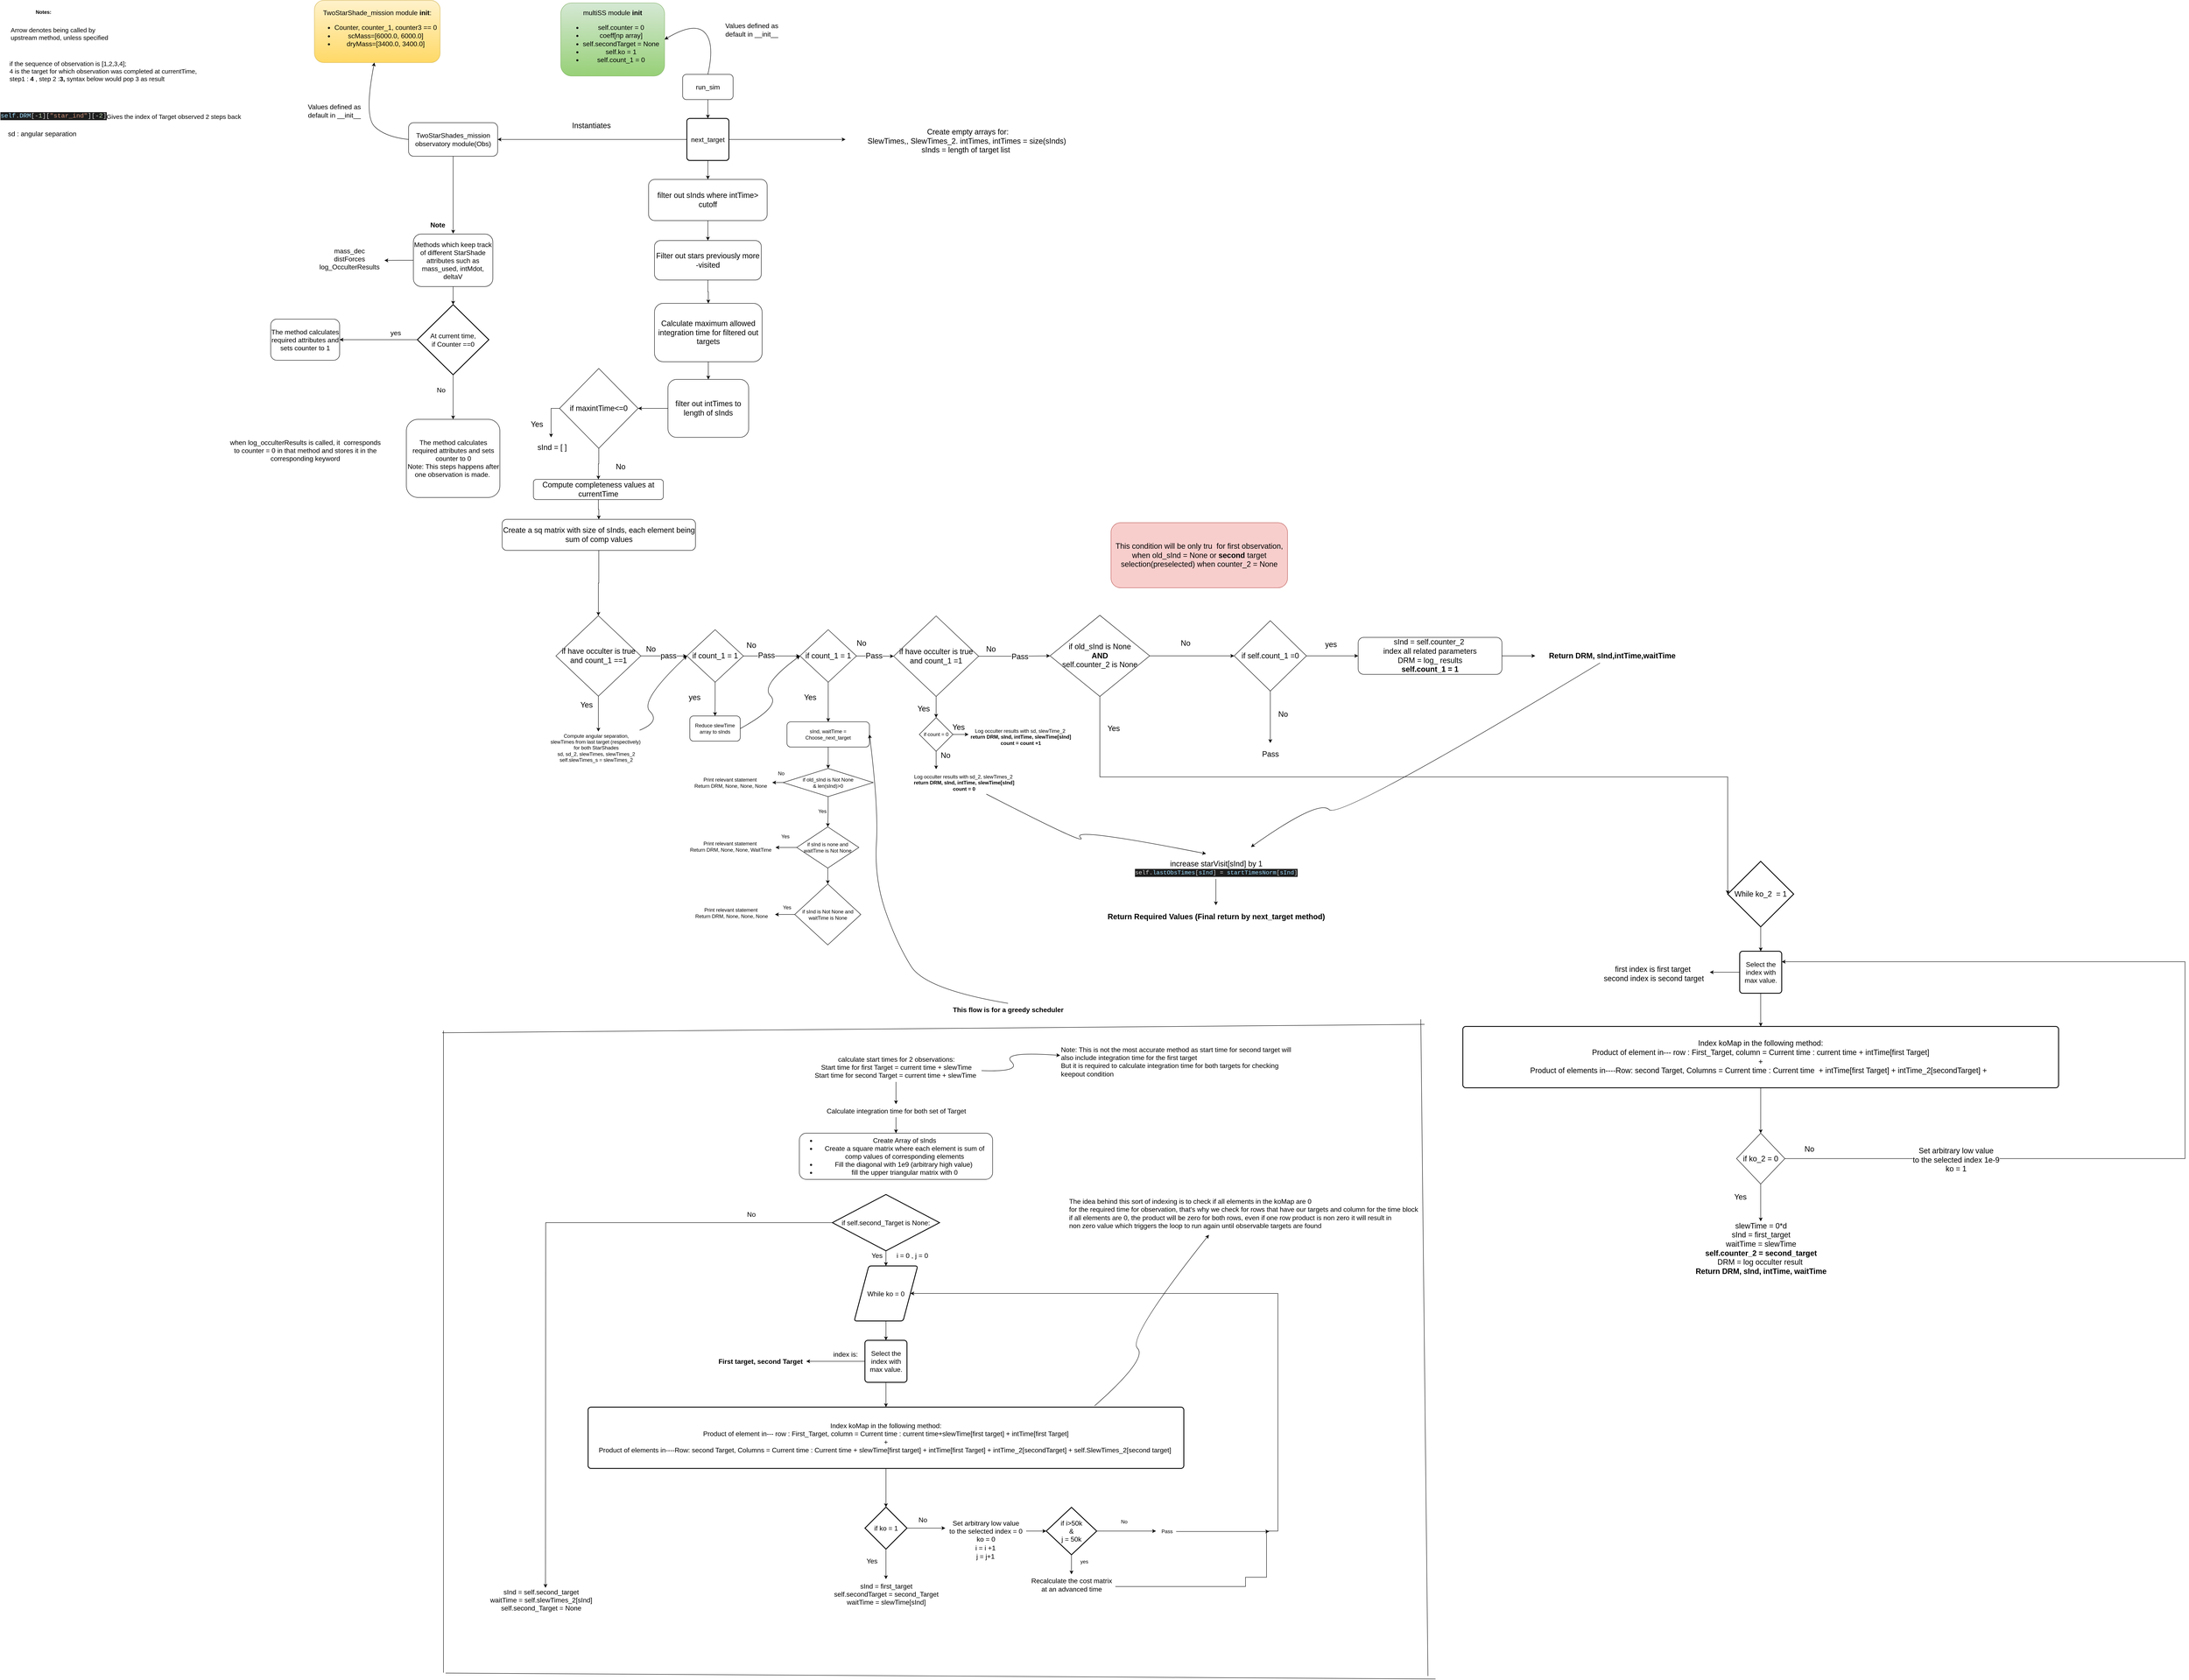 <mxfile version="21.1.2" type="device">
  <diagram name="Page-1" id="poi2T2rggzBqeiJwVbVU">
    <mxGraphModel dx="3112" dy="1061" grid="0" gridSize="9" guides="1" tooltips="1" connect="1" arrows="1" fold="1" page="0" pageScale="1" pageWidth="850" pageHeight="1100" math="0" shadow="0">
      <root>
        <mxCell id="0" />
        <mxCell id="1" parent="0" />
        <mxCell id="p1Gjewepy9sjovdagzMy-1" value="multiSS module&amp;nbsp;&lt;b&gt;init&lt;/b&gt;&lt;br&gt;&lt;ul&gt;&lt;li&gt;self.counter = 0&lt;/li&gt;&lt;li&gt;coeff[np array]&lt;/li&gt;&lt;li&gt;self.secondTarget = None&lt;/li&gt;&lt;li&gt;self.ko = 1&lt;/li&gt;&lt;li&gt;self.count_1 = 0&lt;/li&gt;&lt;/ul&gt;" style="rounded=1;whiteSpace=wrap;html=1;fontSize=16;fillColor=#d5e8d4;gradientColor=#97d077;strokeColor=#82b366;" parent="1" vertex="1">
          <mxGeometry x="296" y="204" width="247" height="174" as="geometry" />
        </mxCell>
        <mxCell id="p1Gjewepy9sjovdagzMy-9" style="edgeStyle=orthogonalEdgeStyle;rounded=0;orthogonalLoop=1;jettySize=auto;html=1;entryX=0.5;entryY=0;entryDx=0;entryDy=0;" parent="1" source="p1Gjewepy9sjovdagzMy-4" target="p1Gjewepy9sjovdagzMy-8" edge="1">
          <mxGeometry relative="1" as="geometry" />
        </mxCell>
        <mxCell id="p1Gjewepy9sjovdagzMy-4" value="run_sim" style="rounded=1;whiteSpace=wrap;html=1;fontSize=16;" parent="1" vertex="1">
          <mxGeometry x="586" y="374" width="120" height="60" as="geometry" />
        </mxCell>
        <mxCell id="p1Gjewepy9sjovdagzMy-5" value="Values defined as &lt;br&gt;default in __init__" style="text;html=1;align=center;verticalAlign=middle;resizable=0;points=[];autosize=1;strokeColor=none;fillColor=none;fontSize=16;" parent="1" vertex="1">
          <mxGeometry x="678" y="243" width="144" height="50" as="geometry" />
        </mxCell>
        <mxCell id="p1Gjewepy9sjovdagzMy-7" value="" style="curved=1;endArrow=classic;html=1;rounded=0;entryX=1;entryY=0.5;entryDx=0;entryDy=0;exitX=0.5;exitY=0;exitDx=0;exitDy=0;" parent="1" source="p1Gjewepy9sjovdagzMy-4" target="p1Gjewepy9sjovdagzMy-1" edge="1">
          <mxGeometry width="50" height="50" relative="1" as="geometry">
            <mxPoint x="638" y="382" as="sourcePoint" />
            <mxPoint x="663" y="249" as="targetPoint" />
            <Array as="points">
              <mxPoint x="663" y="299" />
              <mxPoint x="613" y="249" />
            </Array>
          </mxGeometry>
        </mxCell>
        <mxCell id="p1Gjewepy9sjovdagzMy-34" style="edgeStyle=orthogonalEdgeStyle;rounded=0;orthogonalLoop=1;jettySize=auto;html=1;entryX=1;entryY=0.5;entryDx=0;entryDy=0;" parent="1" source="p1Gjewepy9sjovdagzMy-8" target="p1Gjewepy9sjovdagzMy-17" edge="1">
          <mxGeometry relative="1" as="geometry" />
        </mxCell>
        <mxCell id="p1Gjewepy9sjovdagzMy-49" style="edgeStyle=orthogonalEdgeStyle;rounded=0;orthogonalLoop=1;jettySize=auto;html=1;fontSize=18;entryX=0.5;entryY=0;entryDx=0;entryDy=0;" parent="1" source="p1Gjewepy9sjovdagzMy-8" target="p1Gjewepy9sjovdagzMy-50" edge="1">
          <mxGeometry relative="1" as="geometry">
            <mxPoint x="646" y="704.6" as="targetPoint" />
          </mxGeometry>
        </mxCell>
        <mxCell id="MMasnTg1ly4rQGJmZYbG-1" style="edgeStyle=orthogonalEdgeStyle;rounded=0;orthogonalLoop=1;jettySize=auto;html=1;" parent="1" source="p1Gjewepy9sjovdagzMy-8" edge="1">
          <mxGeometry relative="1" as="geometry">
            <mxPoint x="973.333" y="528.92" as="targetPoint" />
          </mxGeometry>
        </mxCell>
        <mxCell id="p1Gjewepy9sjovdagzMy-8" value="next_target" style="rounded=1;whiteSpace=wrap;html=1;absoluteArcSize=1;arcSize=14;strokeWidth=2;fontSize=16;" parent="1" vertex="1">
          <mxGeometry x="596" y="478.92" width="100" height="100" as="geometry" />
        </mxCell>
        <mxCell id="p1Gjewepy9sjovdagzMy-10" value="&lt;div style=&quot;text-align: justify; font-size: 15px;&quot;&gt;&lt;span style=&quot;background-color: initial; font-size: 15px;&quot;&gt;Arrow denotes being called by&lt;/span&gt;&lt;/div&gt;&lt;div style=&quot;text-align: justify; font-size: 15px;&quot;&gt;&lt;span style=&quot;background-color: initial; font-size: 15px;&quot;&gt;upstream method, unless specified&lt;/span&gt;&lt;/div&gt;" style="text;html=1;align=center;verticalAlign=middle;resizable=0;points=[];autosize=1;strokeColor=none;fillColor=none;fontSize=15;" parent="1" vertex="1">
          <mxGeometry x="-1022" y="253" width="250" height="48" as="geometry" />
        </mxCell>
        <mxCell id="p1Gjewepy9sjovdagzMy-11" value="&#xa;&lt;div style=&quot;color: rgb(212, 212, 212); background-color: rgb(30, 30, 30); font-family: Consolas, &amp;quot;Courier New&amp;quot;, monospace; font-weight: normal; font-size: 15px; line-height: 19px;&quot;&gt;&lt;div style=&quot;font-size: 15px;&quot;&gt;&lt;span style=&quot;color: rgb(156, 220, 254); font-size: 15px;&quot;&gt;self&lt;/span&gt;&lt;span style=&quot;color: rgb(212, 212, 212); font-size: 15px;&quot;&gt;.&lt;/span&gt;&lt;span style=&quot;color: rgb(156, 220, 254); font-size: 15px;&quot;&gt;DRM&lt;/span&gt;&lt;span style=&quot;color: rgb(212, 212, 212); font-size: 15px;&quot;&gt;[-&lt;/span&gt;&lt;span style=&quot;color: rgb(181, 206, 168); font-size: 15px;&quot;&gt;1&lt;/span&gt;&lt;span style=&quot;color: rgb(212, 212, 212); font-size: 15px;&quot;&gt;][&lt;/span&gt;&lt;span style=&quot;color: rgb(206, 145, 120); font-size: 15px;&quot;&gt;&quot;star_ind&quot;&lt;/span&gt;&lt;span style=&quot;color: rgb(212, 212, 212); font-size: 15px;&quot;&gt;][-&lt;/span&gt;&lt;span style=&quot;color: rgb(181, 206, 168); font-size: 15px;&quot;&gt;2&lt;/span&gt;&lt;span style=&quot;color: rgb(212, 212, 212); font-size: 15px;&quot;&gt;]&lt;/span&gt;&lt;/div&gt;&lt;/div&gt;&#xa;&#xa;" style="text;html=1;align=center;verticalAlign=middle;resizable=0;points=[];autosize=1;strokeColor=none;fillColor=none;fontSize=15;" parent="1" vertex="1">
          <mxGeometry x="-1036" y="439" width="249" height="85" as="geometry" />
        </mxCell>
        <mxCell id="p1Gjewepy9sjovdagzMy-12" value="&lt;b&gt;Notes:&lt;/b&gt;" style="text;html=1;align=center;verticalAlign=middle;resizable=0;points=[];autosize=1;strokeColor=none;fillColor=none;" parent="1" vertex="1">
          <mxGeometry x="-965" y="211" width="60" height="30" as="geometry" />
        </mxCell>
        <mxCell id="p1Gjewepy9sjovdagzMy-13" value="Gives the index of Target observed 2 steps back" style="text;html=1;align=center;verticalAlign=middle;resizable=0;points=[];autosize=1;strokeColor=none;fillColor=none;fontSize=15;" parent="1" vertex="1">
          <mxGeometry x="-794" y="459" width="338" height="30" as="geometry" />
        </mxCell>
        <mxCell id="p1Gjewepy9sjovdagzMy-14" value="&lt;div style=&quot;text-align: justify; font-size: 15px;&quot;&gt;&lt;span style=&quot;background-color: initial; font-size: 15px;&quot;&gt;if the sequence of observation is [1,2,3,4];&lt;/span&gt;&lt;/div&gt;&lt;div style=&quot;text-align: justify; font-size: 15px;&quot;&gt;&lt;span style=&quot;background-color: initial; font-size: 15px;&quot;&gt;4 is the target for which observation was completed at currentTime,&lt;/span&gt;&lt;/div&gt;&lt;div style=&quot;text-align: justify; font-size: 15px;&quot;&gt;&lt;span style=&quot;background-color: initial; font-size: 15px;&quot;&gt;step1 : &lt;b style=&quot;font-size: 15px;&quot;&gt;4&lt;/b&gt; , step 2 :&lt;b style=&quot;font-size: 15px;&quot;&gt;3, &lt;/b&gt;syntax below would pop 3 as result&lt;/span&gt;&lt;/div&gt;" style="text;html=1;align=center;verticalAlign=middle;resizable=0;points=[];autosize=1;strokeColor=none;fillColor=none;fontSize=15;" parent="1" vertex="1">
          <mxGeometry x="-1025" y="333" width="463" height="66" as="geometry" />
        </mxCell>
        <mxCell id="p1Gjewepy9sjovdagzMy-15" value="TwoStarShade_mission module &lt;b&gt;init&lt;/b&gt;:&lt;br&gt;&lt;ul&gt;&lt;li&gt;Counter, counter_1, counter3 == 0&lt;/li&gt;&lt;li&gt;scMass=[6000.0, 6000.0]&lt;/li&gt;&lt;li&gt;dryMass=[3400.0, 3400.0]&lt;/li&gt;&lt;/ul&gt;" style="rounded=1;whiteSpace=wrap;html=1;fontSize=16;fillColor=#fff2cc;gradientColor=#ffd966;strokeColor=#d6b656;" parent="1" vertex="1">
          <mxGeometry x="-290" y="198" width="299" height="148" as="geometry" />
        </mxCell>
        <mxCell id="p1Gjewepy9sjovdagzMy-16" style="edgeStyle=orthogonalEdgeStyle;rounded=0;orthogonalLoop=1;jettySize=auto;html=1;fontSize=26;fontColor=#000000;entryX=0.5;entryY=0;entryDx=0;entryDy=0;" parent="1" source="p1Gjewepy9sjovdagzMy-17" edge="1">
          <mxGeometry relative="1" as="geometry">
            <mxPoint x="40" y="753" as="targetPoint" />
          </mxGeometry>
        </mxCell>
        <mxCell id="p1Gjewepy9sjovdagzMy-17" value="TwoStarShades_mission observatory module(Obs)" style="rounded=1;whiteSpace=wrap;html=1;fontSize=16;" parent="1" vertex="1">
          <mxGeometry x="-66" y="489" width="211.85" height="79.85" as="geometry" />
        </mxCell>
        <mxCell id="p1Gjewepy9sjovdagzMy-18" value="" style="curved=1;endArrow=classic;html=1;rounded=0;fontSize=16;exitX=0;exitY=0.5;exitDx=0;exitDy=0;entryX=0.477;entryY=0.999;entryDx=0;entryDy=0;entryPerimeter=0;" parent="1" source="p1Gjewepy9sjovdagzMy-17" target="p1Gjewepy9sjovdagzMy-15" edge="1">
          <mxGeometry width="50" height="50" relative="1" as="geometry">
            <mxPoint x="-172" y="523" as="sourcePoint" />
            <mxPoint x="-122" y="473" as="targetPoint" />
            <Array as="points">
              <mxPoint x="-122" y="523" />
              <mxPoint x="-172" y="473" />
            </Array>
          </mxGeometry>
        </mxCell>
        <mxCell id="p1Gjewepy9sjovdagzMy-19" value="Values defined as &lt;br&gt;default in __init__" style="text;html=1;align=center;verticalAlign=middle;resizable=0;points=[];autosize=1;strokeColor=none;fillColor=none;fontSize=16;" parent="1" vertex="1">
          <mxGeometry x="-315" y="436" width="144" height="50" as="geometry" />
        </mxCell>
        <mxCell id="p1Gjewepy9sjovdagzMy-20" value="sd : angular separation" style="text;html=1;align=center;verticalAlign=middle;resizable=0;points=[];autosize=1;strokeColor=none;fillColor=none;fontSize=16;" parent="1" vertex="1">
          <mxGeometry x="-1029" y="499" width="181" height="31" as="geometry" />
        </mxCell>
        <mxCell id="p1Gjewepy9sjovdagzMy-21" style="edgeStyle=orthogonalEdgeStyle;rounded=0;orthogonalLoop=1;jettySize=auto;html=1;exitX=0;exitY=0.5;exitDx=0;exitDy=0;entryX=1.022;entryY=0.554;entryDx=0;entryDy=0;entryPerimeter=0;fontSize=16;fontColor=#000000;" parent="1" source="p1Gjewepy9sjovdagzMy-23" target="p1Gjewepy9sjovdagzMy-24" edge="1">
          <mxGeometry relative="1" as="geometry" />
        </mxCell>
        <mxCell id="p1Gjewepy9sjovdagzMy-22" value="" style="edgeStyle=orthogonalEdgeStyle;rounded=0;orthogonalLoop=1;jettySize=auto;html=1;fontSize=16;fontColor=#000000;" parent="1" source="p1Gjewepy9sjovdagzMy-23" target="p1Gjewepy9sjovdagzMy-27" edge="1">
          <mxGeometry relative="1" as="geometry" />
        </mxCell>
        <mxCell id="p1Gjewepy9sjovdagzMy-23" value="Methods which keep track of different StarShade attributes such as mass_used, intMdot, deltaV" style="rounded=1;whiteSpace=wrap;html=1;fontSize=16;fontColor=#000000;" parent="1" vertex="1">
          <mxGeometry x="-54.58" y="754" width="189" height="125" as="geometry" />
        </mxCell>
        <mxCell id="p1Gjewepy9sjovdagzMy-24" value="mass_dec&lt;br&gt;distForces&lt;br&gt;log_OcculterResults" style="text;html=1;align=center;verticalAlign=middle;resizable=0;points=[];autosize=1;strokeColor=none;fillColor=none;fontSize=16;fontColor=#000000;" parent="1" vertex="1">
          <mxGeometry x="-288" y="778" width="161" height="70" as="geometry" />
        </mxCell>
        <mxCell id="p1Gjewepy9sjovdagzMy-25" style="edgeStyle=orthogonalEdgeStyle;rounded=0;orthogonalLoop=1;jettySize=auto;html=1;fontSize=16;fontColor=#000000;entryX=1;entryY=0.5;entryDx=0;entryDy=0;" parent="1" source="p1Gjewepy9sjovdagzMy-27" target="p1Gjewepy9sjovdagzMy-31" edge="1">
          <mxGeometry relative="1" as="geometry">
            <mxPoint x="-191" y="1006" as="targetPoint" />
          </mxGeometry>
        </mxCell>
        <mxCell id="p1Gjewepy9sjovdagzMy-26" style="edgeStyle=orthogonalEdgeStyle;rounded=0;orthogonalLoop=1;jettySize=auto;html=1;exitX=0.5;exitY=1;exitDx=0;exitDy=0;exitPerimeter=0;fontSize=16;fontColor=#000000;entryX=0.5;entryY=0;entryDx=0;entryDy=0;" parent="1" source="p1Gjewepy9sjovdagzMy-27" target="p1Gjewepy9sjovdagzMy-32" edge="1">
          <mxGeometry relative="1" as="geometry">
            <mxPoint x="40" y="1174" as="targetPoint" />
          </mxGeometry>
        </mxCell>
        <mxCell id="p1Gjewepy9sjovdagzMy-27" value="At current time,&lt;br&gt;if Counter ==0" style="strokeWidth=2;html=1;shape=mxgraph.flowchart.decision;whiteSpace=wrap;fontSize=16;fontColor=#000000;" parent="1" vertex="1">
          <mxGeometry x="-45.08" y="922" width="170" height="167" as="geometry" />
        </mxCell>
        <mxCell id="p1Gjewepy9sjovdagzMy-28" value="yes" style="text;html=1;align=center;verticalAlign=middle;resizable=0;points=[];autosize=1;strokeColor=none;fillColor=none;fontSize=16;fontColor=#000000;" parent="1" vertex="1">
          <mxGeometry x="-119" y="973" width="43" height="31" as="geometry" />
        </mxCell>
        <mxCell id="p1Gjewepy9sjovdagzMy-29" value="No" style="text;html=1;align=center;verticalAlign=middle;resizable=0;points=[];autosize=1;strokeColor=none;fillColor=none;fontSize=16;fontColor=#000000;" parent="1" vertex="1">
          <mxGeometry x="-8" y="1109" width="38" height="31" as="geometry" />
        </mxCell>
        <mxCell id="p1Gjewepy9sjovdagzMy-30" value="&lt;b&gt;Note&lt;/b&gt;" style="text;html=1;align=center;verticalAlign=middle;resizable=0;points=[];autosize=1;strokeColor=none;fillColor=none;fontSize=16;fontColor=#000000;" parent="1" vertex="1">
          <mxGeometry x="-24" y="716" width="54" height="31" as="geometry" />
        </mxCell>
        <mxCell id="p1Gjewepy9sjovdagzMy-31" value="The method calculates required attributes and sets counter to 1" style="rounded=1;whiteSpace=wrap;html=1;fontSize=16;fontColor=#000000;" parent="1" vertex="1">
          <mxGeometry x="-394" y="956.5" width="164" height="98" as="geometry" />
        </mxCell>
        <mxCell id="p1Gjewepy9sjovdagzMy-32" value="The method calculates required attributes and sets counter to 0&lt;br&gt;Note: This steps happens after one observation is made.&amp;nbsp;" style="rounded=1;whiteSpace=wrap;html=1;fontSize=16;fontColor=#000000;" parent="1" vertex="1">
          <mxGeometry x="-71.33" y="1195" width="222.5" height="186" as="geometry" />
        </mxCell>
        <mxCell id="p1Gjewepy9sjovdagzMy-33" value="when log_occulterResults is called, it&amp;nbsp; corresponds to counter = 0 in that method and stores it in the corresponding keyword" style="text;html=1;strokeColor=none;fillColor=none;align=center;verticalAlign=middle;whiteSpace=wrap;rounded=0;fontSize=16;fontColor=#000000;" parent="1" vertex="1">
          <mxGeometry x="-495.5" y="1254" width="367" height="30" as="geometry" />
        </mxCell>
        <mxCell id="p1Gjewepy9sjovdagzMy-35" value="&lt;font style=&quot;font-size: 18px;&quot;&gt;Instantiates&amp;nbsp;&lt;/font&gt;" style="text;html=1;align=center;verticalAlign=middle;resizable=0;points=[];autosize=1;strokeColor=none;fillColor=none;" parent="1" vertex="1">
          <mxGeometry x="313" y="478.92" width="115" height="34" as="geometry" />
        </mxCell>
        <mxCell id="b8iZS6fvLWdxyXqhisRJ-25" value="" style="edgeStyle=orthogonalEdgeStyle;rounded=0;orthogonalLoop=1;jettySize=auto;html=1;entryX=0;entryY=0.5;entryDx=0;entryDy=0;" parent="1" source="p1Gjewepy9sjovdagzMy-40" target="b8iZS6fvLWdxyXqhisRJ-17" edge="1">
          <mxGeometry relative="1" as="geometry">
            <mxPoint x="831.011" y="1758.2" as="targetPoint" />
          </mxGeometry>
        </mxCell>
        <mxCell id="b8iZS6fvLWdxyXqhisRJ-30" value="&lt;font style=&quot;font-size: 18px;&quot;&gt;Pass&lt;/font&gt;" style="edgeLabel;html=1;align=center;verticalAlign=middle;resizable=0;points=[];" parent="b8iZS6fvLWdxyXqhisRJ-25" vertex="1" connectable="0">
          <mxGeometry x="-0.194" y="1" relative="1" as="geometry">
            <mxPoint as="offset" />
          </mxGeometry>
        </mxCell>
        <mxCell id="b8iZS6fvLWdxyXqhisRJ-40" style="edgeStyle=orthogonalEdgeStyle;rounded=0;orthogonalLoop=1;jettySize=auto;html=1;entryX=0.5;entryY=0;entryDx=0;entryDy=0;" parent="1" source="p1Gjewepy9sjovdagzMy-40" target="b8iZS6fvLWdxyXqhisRJ-41" edge="1">
          <mxGeometry relative="1" as="geometry">
            <mxPoint x="663.25" y="1879.615" as="targetPoint" />
          </mxGeometry>
        </mxCell>
        <mxCell id="p1Gjewepy9sjovdagzMy-40" value="if count_1 = 1" style="rhombus;whiteSpace=wrap;html=1;fontSize=18;" parent="1" vertex="1">
          <mxGeometry x="596" y="1695.69" width="134.5" height="125" as="geometry" />
        </mxCell>
        <mxCell id="p1Gjewepy9sjovdagzMy-44" value="yes" style="text;html=1;align=center;verticalAlign=middle;resizable=0;points=[];autosize=1;strokeColor=none;fillColor=none;fontSize=18;" parent="1" vertex="1">
          <mxGeometry x="591" y="1839.75" width="46" height="34" as="geometry" />
        </mxCell>
        <mxCell id="p1Gjewepy9sjovdagzMy-51" style="edgeStyle=orthogonalEdgeStyle;rounded=0;orthogonalLoop=1;jettySize=auto;html=1;fontSize=18;" parent="1" source="p1Gjewepy9sjovdagzMy-50" target="p1Gjewepy9sjovdagzMy-52" edge="1">
          <mxGeometry relative="1" as="geometry">
            <mxPoint x="646" y="879" as="targetPoint" />
          </mxGeometry>
        </mxCell>
        <mxCell id="p1Gjewepy9sjovdagzMy-50" value="filter out sInds where intTime&amp;gt; cutoff" style="rounded=1;whiteSpace=wrap;html=1;fontSize=18;" parent="1" vertex="1">
          <mxGeometry x="505" y="624" width="282" height="98" as="geometry" />
        </mxCell>
        <mxCell id="p1Gjewepy9sjovdagzMy-54" value="" style="edgeStyle=orthogonalEdgeStyle;rounded=0;orthogonalLoop=1;jettySize=auto;html=1;fontSize=18;" parent="1" source="p1Gjewepy9sjovdagzMy-52" target="p1Gjewepy9sjovdagzMy-53" edge="1">
          <mxGeometry relative="1" as="geometry" />
        </mxCell>
        <mxCell id="p1Gjewepy9sjovdagzMy-52" value="Filter out stars previously more -visited" style="rounded=1;whiteSpace=wrap;html=1;fontSize=18;" parent="1" vertex="1">
          <mxGeometry x="519" y="769.5" width="254" height="94" as="geometry" />
        </mxCell>
        <mxCell id="MMasnTg1ly4rQGJmZYbG-5" value="" style="edgeStyle=orthogonalEdgeStyle;rounded=0;orthogonalLoop=1;jettySize=auto;html=1;fontSize=18;" parent="1" source="p1Gjewepy9sjovdagzMy-53" target="MMasnTg1ly4rQGJmZYbG-4" edge="1">
          <mxGeometry relative="1" as="geometry" />
        </mxCell>
        <mxCell id="p1Gjewepy9sjovdagzMy-53" value="Calculate maximum allowed integration time for filtered out targets" style="rounded=1;whiteSpace=wrap;html=1;fontSize=18;" parent="1" vertex="1">
          <mxGeometry x="519" y="919" width="256" height="139" as="geometry" />
        </mxCell>
        <mxCell id="MMasnTg1ly4rQGJmZYbG-3" value="Create empty arrays for:&lt;br&gt;SlewTimes,, SlewTimes_2. intTimes, intTimes = size(sInds)&amp;nbsp;&lt;br&gt;sInds = length of target list&amp;nbsp;&amp;nbsp;" style="text;html=1;align=center;verticalAlign=middle;resizable=0;points=[];autosize=1;strokeColor=none;fillColor=none;fontSize=18;" parent="1" vertex="1">
          <mxGeometry x="1016" y="494.0" width="495" height="77" as="geometry" />
        </mxCell>
        <mxCell id="MMasnTg1ly4rQGJmZYbG-7" style="edgeStyle=orthogonalEdgeStyle;rounded=0;orthogonalLoop=1;jettySize=auto;html=1;fontSize=18;entryX=1;entryY=0.5;entryDx=0;entryDy=0;" parent="1" source="MMasnTg1ly4rQGJmZYbG-4" target="MMasnTg1ly4rQGJmZYbG-8" edge="1">
          <mxGeometry relative="1" as="geometry">
            <mxPoint x="481.667" y="1169.0" as="targetPoint" />
          </mxGeometry>
        </mxCell>
        <mxCell id="MMasnTg1ly4rQGJmZYbG-4" value="filter out intTimes to length of sInds" style="rounded=1;whiteSpace=wrap;html=1;fontSize=18;" parent="1" vertex="1">
          <mxGeometry x="551" y="1100" width="192" height="138" as="geometry" />
        </mxCell>
        <mxCell id="MMasnTg1ly4rQGJmZYbG-46" style="edgeStyle=orthogonalEdgeStyle;rounded=0;orthogonalLoop=1;jettySize=auto;html=1;entryX=0.5;entryY=0;entryDx=0;entryDy=0;fontSize=18;" parent="1" source="MMasnTg1ly4rQGJmZYbG-8" target="MMasnTg1ly4rQGJmZYbG-36" edge="1">
          <mxGeometry relative="1" as="geometry" />
        </mxCell>
        <mxCell id="b8iZS6fvLWdxyXqhisRJ-16" style="edgeStyle=orthogonalEdgeStyle;rounded=0;orthogonalLoop=1;jettySize=auto;html=1;" parent="1" source="MMasnTg1ly4rQGJmZYbG-8" edge="1">
          <mxGeometry relative="1" as="geometry">
            <mxPoint x="273.25" y="1237.5" as="targetPoint" />
          </mxGeometry>
        </mxCell>
        <mxCell id="MMasnTg1ly4rQGJmZYbG-8" value="if maxintTime&amp;lt;=0&lt;br&gt;" style="rhombus;whiteSpace=wrap;html=1;fontSize=18;" parent="1" vertex="1">
          <mxGeometry x="293" y="1074" width="187" height="190" as="geometry" />
        </mxCell>
        <mxCell id="MMasnTg1ly4rQGJmZYbG-10" value="Yes" style="text;html=1;align=center;verticalAlign=middle;resizable=0;points=[];autosize=1;strokeColor=none;fillColor=none;fontSize=18;" parent="1" vertex="1">
          <mxGeometry x="215" y="1190" width="47" height="34" as="geometry" />
        </mxCell>
        <mxCell id="MMasnTg1ly4rQGJmZYbG-14" value="sInd = [ ]" style="text;html=1;align=center;verticalAlign=middle;resizable=0;points=[];autosize=1;strokeColor=none;fillColor=none;fontSize=18;" parent="1" vertex="1">
          <mxGeometry x="231" y="1245" width="88" height="34" as="geometry" />
        </mxCell>
        <mxCell id="MMasnTg1ly4rQGJmZYbG-27" style="edgeStyle=orthogonalEdgeStyle;rounded=0;orthogonalLoop=1;jettySize=auto;html=1;fontSize=18;entryX=0;entryY=0.5;entryDx=0;entryDy=0;" parent="1" source="MMasnTg1ly4rQGJmZYbG-26" target="MMasnTg1ly4rQGJmZYbG-52" edge="1">
          <mxGeometry relative="1" as="geometry">
            <mxPoint x="1865" y="1758" as="targetPoint" />
          </mxGeometry>
        </mxCell>
        <mxCell id="MMasnTg1ly4rQGJmZYbG-31" style="edgeStyle=orthogonalEdgeStyle;rounded=0;orthogonalLoop=1;jettySize=auto;html=1;fontSize=18;entryX=0;entryY=0.5;entryDx=0;entryDy=0;entryPerimeter=0;" parent="1" source="MMasnTg1ly4rQGJmZYbG-26" target="b8iZS6fvLWdxyXqhisRJ-125" edge="1">
          <mxGeometry relative="1" as="geometry">
            <mxPoint x="1695.5" y="2030" as="targetPoint" />
            <Array as="points">
              <mxPoint x="1578" y="2046" />
              <mxPoint x="3072" y="2046" />
            </Array>
          </mxGeometry>
        </mxCell>
        <mxCell id="MMasnTg1ly4rQGJmZYbG-26" value="if old_sInd is None&lt;br&gt;&lt;b&gt;AND&lt;/b&gt;&lt;br&gt;self.counter_2 is None" style="rhombus;whiteSpace=wrap;html=1;fontSize=18;" parent="1" vertex="1">
          <mxGeometry x="1460" y="1661.44" width="237" height="193.12" as="geometry" />
        </mxCell>
        <mxCell id="MMasnTg1ly4rQGJmZYbG-28" value="No" style="text;html=1;align=center;verticalAlign=middle;resizable=0;points=[];autosize=1;strokeColor=none;fillColor=none;fontSize=18;" parent="1" vertex="1">
          <mxGeometry x="1761" y="1710.75" width="41" height="34" as="geometry" />
        </mxCell>
        <mxCell id="MMasnTg1ly4rQGJmZYbG-32" value="Yes" style="text;html=1;align=center;verticalAlign=middle;resizable=0;points=[];autosize=1;strokeColor=none;fillColor=none;fontSize=18;" parent="1" vertex="1">
          <mxGeometry x="1587" y="1914" width="47" height="34" as="geometry" />
        </mxCell>
        <mxCell id="MMasnTg1ly4rQGJmZYbG-33" value="No" style="text;html=1;align=center;verticalAlign=middle;resizable=0;points=[];autosize=1;strokeColor=none;fillColor=none;fontSize=18;" parent="1" vertex="1">
          <mxGeometry x="417" y="1291" width="41" height="34" as="geometry" />
        </mxCell>
        <mxCell id="MMasnTg1ly4rQGJmZYbG-47" value="" style="edgeStyle=orthogonalEdgeStyle;rounded=0;orthogonalLoop=1;jettySize=auto;html=1;fontSize=18;" parent="1" source="MMasnTg1ly4rQGJmZYbG-36" target="MMasnTg1ly4rQGJmZYbG-41" edge="1">
          <mxGeometry relative="1" as="geometry" />
        </mxCell>
        <mxCell id="MMasnTg1ly4rQGJmZYbG-36" value="Compute completeness values at currentTime" style="rounded=1;whiteSpace=wrap;html=1;fontSize=18;" parent="1" vertex="1">
          <mxGeometry x="231" y="1338" width="309" height="48" as="geometry" />
        </mxCell>
        <mxCell id="b8iZS6fvLWdxyXqhisRJ-9" value="" style="edgeStyle=orthogonalEdgeStyle;rounded=0;orthogonalLoop=1;jettySize=auto;html=1;" parent="1" source="MMasnTg1ly4rQGJmZYbG-41" target="b8iZS6fvLWdxyXqhisRJ-6" edge="1">
          <mxGeometry relative="1" as="geometry" />
        </mxCell>
        <mxCell id="MMasnTg1ly4rQGJmZYbG-41" value="Create a sq matrix with size of sInds, each element being sum of comp values" style="rounded=1;whiteSpace=wrap;html=1;fontSize=18;" parent="1" vertex="1">
          <mxGeometry x="156.5" y="1433" width="460" height="74" as="geometry" />
        </mxCell>
        <mxCell id="MMasnTg1ly4rQGJmZYbG-50" value="This condition will be only tru&amp;nbsp; for first observation,&lt;br style=&quot;border-color: var(--border-color);&quot;&gt;&lt;span style=&quot;&quot;&gt;when old_sInd = None or&amp;nbsp;&lt;/span&gt;&lt;b style=&quot;border-color: var(--border-color);&quot;&gt;second&lt;/b&gt;&lt;span style=&quot;&quot;&gt;&amp;nbsp;target selection(preselected) when counter_2 = None&lt;/span&gt;" style="rounded=1;whiteSpace=wrap;html=1;fontSize=18;fillColor=#f8cecc;strokeColor=#b85450;" parent="1" vertex="1">
          <mxGeometry x="1605" y="1441" width="420" height="155" as="geometry" />
        </mxCell>
        <mxCell id="MMasnTg1ly4rQGJmZYbG-53" style="edgeStyle=orthogonalEdgeStyle;rounded=0;orthogonalLoop=1;jettySize=auto;html=1;fontSize=18;" parent="1" source="MMasnTg1ly4rQGJmZYbG-52" edge="1">
          <mxGeometry relative="1" as="geometry">
            <mxPoint x="1984" y="1965.333" as="targetPoint" />
          </mxGeometry>
        </mxCell>
        <mxCell id="MMasnTg1ly4rQGJmZYbG-57" style="edgeStyle=orthogonalEdgeStyle;rounded=0;orthogonalLoop=1;jettySize=auto;html=1;fontSize=18;entryX=0;entryY=0.5;entryDx=0;entryDy=0;" parent="1" source="MMasnTg1ly4rQGJmZYbG-52" target="MMasnTg1ly4rQGJmZYbG-59" edge="1">
          <mxGeometry relative="1" as="geometry">
            <mxPoint x="2199.667" y="1758" as="targetPoint" />
          </mxGeometry>
        </mxCell>
        <mxCell id="MMasnTg1ly4rQGJmZYbG-52" value="if self.count_1 =0" style="rhombus;whiteSpace=wrap;html=1;fontSize=18;" parent="1" vertex="1">
          <mxGeometry x="1898" y="1674.25" width="172" height="167.5" as="geometry" />
        </mxCell>
        <mxCell id="MMasnTg1ly4rQGJmZYbG-54" value="No" style="text;html=1;align=center;verticalAlign=middle;resizable=0;points=[];autosize=1;strokeColor=none;fillColor=none;fontSize=18;" parent="1" vertex="1">
          <mxGeometry x="1993" y="1880" width="41" height="34" as="geometry" />
        </mxCell>
        <mxCell id="MMasnTg1ly4rQGJmZYbG-55" value="Pass" style="text;html=1;align=center;verticalAlign=middle;resizable=0;points=[];autosize=1;strokeColor=none;fillColor=none;fontSize=18;" parent="1" vertex="1">
          <mxGeometry x="1955" y="1975" width="58" height="34" as="geometry" />
        </mxCell>
        <mxCell id="MMasnTg1ly4rQGJmZYbG-58" value="yes" style="text;html=1;align=center;verticalAlign=middle;resizable=0;points=[];autosize=1;strokeColor=none;fillColor=none;fontSize=18;" parent="1" vertex="1">
          <mxGeometry x="2105" y="1714" width="46" height="34" as="geometry" />
        </mxCell>
        <mxCell id="MMasnTg1ly4rQGJmZYbG-60" style="edgeStyle=orthogonalEdgeStyle;rounded=0;orthogonalLoop=1;jettySize=auto;html=1;fontSize=18;" parent="1" source="MMasnTg1ly4rQGJmZYbG-59" edge="1">
          <mxGeometry relative="1" as="geometry">
            <mxPoint x="2614.143" y="1758" as="targetPoint" />
          </mxGeometry>
        </mxCell>
        <mxCell id="MMasnTg1ly4rQGJmZYbG-59" value="sInd = self.counter_2&amp;nbsp;&lt;br&gt;index all related parameters&lt;br&gt;DRM = log_ results&lt;br&gt;&lt;b&gt;self.count_1 = 1&lt;/b&gt;" style="rounded=1;whiteSpace=wrap;html=1;fontSize=18;" parent="1" vertex="1">
          <mxGeometry x="2193" y="1714" width="342" height="88" as="geometry" />
        </mxCell>
        <mxCell id="MMasnTg1ly4rQGJmZYbG-61" value="&lt;b&gt;Return DRM, sInd,intTime,waitTime&lt;/b&gt;" style="text;html=1;align=center;verticalAlign=middle;resizable=0;points=[];autosize=1;strokeColor=none;fillColor=none;fontSize=18;" parent="1" vertex="1">
          <mxGeometry x="2637" y="1741" width="319" height="34" as="geometry" />
        </mxCell>
        <mxCell id="b8iZS6fvLWdxyXqhisRJ-11" style="edgeStyle=orthogonalEdgeStyle;rounded=0;orthogonalLoop=1;jettySize=auto;html=1;jumpSize=18;" parent="1" source="b8iZS6fvLWdxyXqhisRJ-6" target="p1Gjewepy9sjovdagzMy-40" edge="1">
          <mxGeometry relative="1" as="geometry" />
        </mxCell>
        <mxCell id="b8iZS6fvLWdxyXqhisRJ-12" value="&lt;font style=&quot;font-size: 18px;&quot;&gt;pass&lt;/font&gt;" style="edgeLabel;html=1;align=center;verticalAlign=middle;resizable=0;points=[];" parent="b8iZS6fvLWdxyXqhisRJ-11" vertex="1" connectable="0">
          <mxGeometry x="-0.12" relative="1" as="geometry">
            <mxPoint x="17" as="offset" />
          </mxGeometry>
        </mxCell>
        <mxCell id="b8iZS6fvLWdxyXqhisRJ-13" style="edgeStyle=orthogonalEdgeStyle;rounded=0;orthogonalLoop=1;jettySize=auto;html=1;exitX=0.5;exitY=1;exitDx=0;exitDy=0;entryX=0.5;entryY=0;entryDx=0;entryDy=0;" parent="1" source="b8iZS6fvLWdxyXqhisRJ-6" edge="1">
          <mxGeometry relative="1" as="geometry">
            <mxPoint x="385.5" y="1938" as="targetPoint" />
          </mxGeometry>
        </mxCell>
        <mxCell id="b8iZS6fvLWdxyXqhisRJ-6" value="if have occulter is true and count_1 ==1" style="rhombus;whiteSpace=wrap;html=1;fontSize=18;" parent="1" vertex="1">
          <mxGeometry x="284.5" y="1662.44" width="202" height="191.5" as="geometry" />
        </mxCell>
        <mxCell id="b8iZS6fvLWdxyXqhisRJ-7" value="No" style="text;html=1;align=center;verticalAlign=middle;resizable=0;points=[];autosize=1;strokeColor=none;fillColor=none;fontSize=18;" parent="1" vertex="1">
          <mxGeometry x="489" y="1724.75" width="41" height="34" as="geometry" />
        </mxCell>
        <mxCell id="b8iZS6fvLWdxyXqhisRJ-14" value="&lt;font style=&quot;font-size: 18px;&quot;&gt;Yes&lt;/font&gt;" style="text;html=1;align=center;verticalAlign=middle;resizable=0;points=[];autosize=1;strokeColor=none;fillColor=none;" parent="1" vertex="1">
          <mxGeometry x="333" y="1857.75" width="47" height="34" as="geometry" />
        </mxCell>
        <mxCell id="b8iZS6fvLWdxyXqhisRJ-48" style="edgeStyle=orthogonalEdgeStyle;rounded=0;orthogonalLoop=1;jettySize=auto;html=1;" parent="1" source="b8iZS6fvLWdxyXqhisRJ-17" target="b8iZS6fvLWdxyXqhisRJ-44" edge="1">
          <mxGeometry relative="1" as="geometry" />
        </mxCell>
        <mxCell id="b8iZS6fvLWdxyXqhisRJ-57" value="&lt;font style=&quot;font-size: 18px;&quot;&gt;Pass&lt;/font&gt;" style="edgeLabel;html=1;align=center;verticalAlign=middle;resizable=0;points=[];" parent="b8iZS6fvLWdxyXqhisRJ-48" vertex="1" connectable="0">
          <mxGeometry x="-0.072" relative="1" as="geometry">
            <mxPoint as="offset" />
          </mxGeometry>
        </mxCell>
        <mxCell id="b8iZS6fvLWdxyXqhisRJ-52" style="edgeStyle=orthogonalEdgeStyle;rounded=0;orthogonalLoop=1;jettySize=auto;html=1;entryX=0.5;entryY=0;entryDx=0;entryDy=0;" parent="1" source="b8iZS6fvLWdxyXqhisRJ-17" target="b8iZS6fvLWdxyXqhisRJ-53" edge="1">
          <mxGeometry relative="1" as="geometry">
            <mxPoint x="909.25" y="1902.783" as="targetPoint" />
          </mxGeometry>
        </mxCell>
        <mxCell id="b8iZS6fvLWdxyXqhisRJ-17" value="if count_1 = 1" style="rhombus;whiteSpace=wrap;html=1;fontSize=18;" parent="1" vertex="1">
          <mxGeometry x="865" y="1695.69" width="134.5" height="125" as="geometry" />
        </mxCell>
        <mxCell id="b8iZS6fvLWdxyXqhisRJ-37" value="&lt;span style=&quot;color: rgb(0, 0, 0); font-family: Helvetica; font-size: 18px; font-style: normal; font-variant-ligatures: normal; font-variant-caps: normal; font-weight: 400; letter-spacing: normal; orphans: 2; text-align: center; text-indent: 0px; text-transform: none; widows: 2; word-spacing: 0px; -webkit-text-stroke-width: 0px; background-color: rgb(255, 255, 255); text-decoration-thickness: initial; text-decoration-style: initial; text-decoration-color: initial; float: none; display: inline !important;&quot;&gt;No&lt;/span&gt;" style="text;whiteSpace=wrap;html=1;" parent="1" vertex="1">
          <mxGeometry x="736.004" y="1715.999" width="51" height="44" as="geometry" />
        </mxCell>
        <mxCell id="b8iZS6fvLWdxyXqhisRJ-41" value="Reduce slewTime array to sInds" style="rounded=1;whiteSpace=wrap;html=1;" parent="1" vertex="1">
          <mxGeometry x="603" y="1901" width="120" height="60" as="geometry" />
        </mxCell>
        <mxCell id="b8iZS6fvLWdxyXqhisRJ-50" style="edgeStyle=orthogonalEdgeStyle;rounded=0;orthogonalLoop=1;jettySize=auto;html=1;" parent="1" source="b8iZS6fvLWdxyXqhisRJ-44" target="MMasnTg1ly4rQGJmZYbG-26" edge="1">
          <mxGeometry relative="1" as="geometry" />
        </mxCell>
        <mxCell id="b8iZS6fvLWdxyXqhisRJ-51" value="&lt;font style=&quot;font-size: 18px;&quot;&gt;Pass&lt;/font&gt;" style="edgeLabel;html=1;align=center;verticalAlign=middle;resizable=0;points=[];" parent="b8iZS6fvLWdxyXqhisRJ-50" vertex="1" connectable="0">
          <mxGeometry x="0.156" y="-2" relative="1" as="geometry">
            <mxPoint as="offset" />
          </mxGeometry>
        </mxCell>
        <mxCell id="b8iZS6fvLWdxyXqhisRJ-54" style="edgeStyle=orthogonalEdgeStyle;rounded=0;orthogonalLoop=1;jettySize=auto;html=1;entryX=0.5;entryY=0;entryDx=0;entryDy=0;" parent="1" source="b8iZS6fvLWdxyXqhisRJ-44" target="b8iZS6fvLWdxyXqhisRJ-117" edge="1">
          <mxGeometry relative="1" as="geometry">
            <mxPoint x="1189" y="1924" as="targetPoint" />
          </mxGeometry>
        </mxCell>
        <mxCell id="b8iZS6fvLWdxyXqhisRJ-44" value="if have occulter is true and count_1 =1" style="rhombus;whiteSpace=wrap;html=1;fontSize=18;" parent="1" vertex="1">
          <mxGeometry x="1088" y="1663.06" width="202" height="191.5" as="geometry" />
        </mxCell>
        <mxCell id="b8iZS6fvLWdxyXqhisRJ-45" value="No" style="text;html=1;align=center;verticalAlign=middle;resizable=0;points=[];autosize=1;strokeColor=none;fillColor=none;fontSize=18;" parent="1" vertex="1">
          <mxGeometry x="1298" y="1724.75" width="41" height="34" as="geometry" />
        </mxCell>
        <mxCell id="b8iZS6fvLWdxyXqhisRJ-46" value="&lt;font style=&quot;font-size: 18px;&quot;&gt;Yes&lt;/font&gt;" style="text;html=1;align=center;verticalAlign=middle;resizable=0;points=[];autosize=1;strokeColor=none;fillColor=none;" parent="1" vertex="1">
          <mxGeometry x="1135" y="1867" width="47" height="34" as="geometry" />
        </mxCell>
        <mxCell id="b8iZS6fvLWdxyXqhisRJ-111" style="edgeStyle=orthogonalEdgeStyle;rounded=0;orthogonalLoop=1;jettySize=auto;html=1;entryX=0.5;entryY=0;entryDx=0;entryDy=0;" parent="1" source="b8iZS6fvLWdxyXqhisRJ-53" target="b8iZS6fvLWdxyXqhisRJ-110" edge="1">
          <mxGeometry relative="1" as="geometry" />
        </mxCell>
        <mxCell id="b8iZS6fvLWdxyXqhisRJ-53" value="sInd, waitTime = Choose_next_target" style="rounded=1;whiteSpace=wrap;html=1;" parent="1" vertex="1">
          <mxGeometry x="834.13" y="1915" width="196.25" height="60" as="geometry" />
        </mxCell>
        <mxCell id="b8iZS6fvLWdxyXqhisRJ-56" value="&lt;font style=&quot;font-size: 18px;&quot;&gt;Yes&lt;/font&gt;" style="text;html=1;align=center;verticalAlign=middle;resizable=0;points=[];autosize=1;strokeColor=none;fillColor=none;" parent="1" vertex="1">
          <mxGeometry x="865" y="1839.75" width="47" height="34" as="geometry" />
        </mxCell>
        <mxCell id="b8iZS6fvLWdxyXqhisRJ-58" value="Compute angular separation, &lt;br&gt;slewTimes from last target (respectively)&amp;nbsp;&lt;br&gt;for both StarShades&lt;br&gt;sd, sd_2, slewTimes, slewTimes_2&lt;br&gt;self.slewTimes_s = slewTimes_2" style="text;html=1;align=center;verticalAlign=middle;resizable=0;points=[];autosize=1;strokeColor=none;fillColor=none;" parent="1" vertex="1">
          <mxGeometry x="262" y="1935" width="236" height="84" as="geometry" />
        </mxCell>
        <mxCell id="b8iZS6fvLWdxyXqhisRJ-59" value="&lt;b&gt;This flow is for a greedy scheduler&lt;/b&gt;" style="text;html=1;strokeColor=none;fillColor=none;align=center;verticalAlign=middle;whiteSpace=wrap;rounded=0;fontSize=16;fontColor=#000000;" parent="1" vertex="1">
          <mxGeometry x="1187.5" y="2585" width="345" height="30" as="geometry" />
        </mxCell>
        <mxCell id="b8iZS6fvLWdxyXqhisRJ-60" style="edgeStyle=orthogonalEdgeStyle;rounded=0;orthogonalLoop=1;jettySize=auto;html=1;fontSize=16;fontColor=#000000;" parent="1" source="b8iZS6fvLWdxyXqhisRJ-61" target="b8iZS6fvLWdxyXqhisRJ-65" edge="1">
          <mxGeometry relative="1" as="geometry">
            <mxPoint x="1093.5" y="2865.692" as="targetPoint" />
          </mxGeometry>
        </mxCell>
        <mxCell id="b8iZS6fvLWdxyXqhisRJ-61" value="calculate start times for 2 observations:&lt;br&gt;Start time for first Target = current time + slewTime&lt;br&gt;Start time for second Target = current time + slewTime&amp;nbsp;&lt;br&gt;" style="text;html=1;align=center;verticalAlign=middle;resizable=0;points=[];autosize=1;strokeColor=none;fillColor=none;fontSize=16;fontColor=#000000;" parent="1" vertex="1">
          <mxGeometry x="890" y="2702" width="407" height="70" as="geometry" />
        </mxCell>
        <mxCell id="b8iZS6fvLWdxyXqhisRJ-62" value="&lt;span style=&quot;color: rgb(0, 0, 0); font-family: Helvetica; font-size: 16px; font-style: normal; font-variant-ligatures: normal; font-variant-caps: normal; font-weight: 400; letter-spacing: normal; orphans: 2; text-align: center; text-indent: 0px; text-transform: none; widows: 2; word-spacing: 0px; -webkit-text-stroke-width: 0px; background-color: rgb(255, 255, 255); text-decoration-thickness: initial; text-decoration-style: initial; text-decoration-color: initial; float: none; display: inline !important;&quot;&gt;Note: This is not the most accurate method as start time for second target will also include integration time for the first target&lt;br&gt;But it is required to calculate integration time for both targets for checking keepout condition&lt;br&gt;&lt;/span&gt;" style="text;whiteSpace=wrap;html=1;fontSize=16;fontColor=#000000;" parent="1" vertex="1">
          <mxGeometry x="1484.004" y="2679.001" width="550" height="60" as="geometry" />
        </mxCell>
        <mxCell id="b8iZS6fvLWdxyXqhisRJ-63" value="" style="curved=1;endArrow=classic;html=1;rounded=0;fontSize=16;fontColor=#000000;entryX=0;entryY=0.5;entryDx=0;entryDy=0;" parent="1" source="b8iZS6fvLWdxyXqhisRJ-61" target="b8iZS6fvLWdxyXqhisRJ-62" edge="1">
          <mxGeometry width="50" height="50" relative="1" as="geometry">
            <mxPoint x="1343" y="2749" as="sourcePoint" />
            <mxPoint x="1393" y="2699" as="targetPoint" />
            <Array as="points">
              <mxPoint x="1393" y="2749" />
              <mxPoint x="1343" y="2699" />
            </Array>
          </mxGeometry>
        </mxCell>
        <mxCell id="b8iZS6fvLWdxyXqhisRJ-64" style="edgeStyle=orthogonalEdgeStyle;rounded=0;orthogonalLoop=1;jettySize=auto;html=1;entryX=0.5;entryY=0;entryDx=0;entryDy=0;fontSize=16;fontColor=#000000;" parent="1" source="b8iZS6fvLWdxyXqhisRJ-65" target="b8iZS6fvLWdxyXqhisRJ-66" edge="1">
          <mxGeometry relative="1" as="geometry" />
        </mxCell>
        <mxCell id="b8iZS6fvLWdxyXqhisRJ-65" value="Calculate integration time for both set of Target" style="text;html=1;align=center;verticalAlign=middle;resizable=0;points=[];autosize=1;strokeColor=none;fillColor=none;fontSize=16;fontColor=#000000;" parent="1" vertex="1">
          <mxGeometry x="919" y="2825" width="349" height="31" as="geometry" />
        </mxCell>
        <mxCell id="b8iZS6fvLWdxyXqhisRJ-66" value="&lt;ul&gt;&lt;li&gt;Create Array of sInds&lt;/li&gt;&lt;li&gt;Create a square matrix where each element is sum of comp values of corresponding elements&lt;/li&gt;&lt;li&gt;Fill the diagonal with 1e9 (arbitrary high value)&amp;nbsp;&lt;/li&gt;&lt;li&gt;fill the upper triangular matrix with 0&lt;/li&gt;&lt;/ul&gt;" style="rounded=1;whiteSpace=wrap;html=1;fontSize=16;fontColor=#000000;" parent="1" vertex="1">
          <mxGeometry x="863.63" y="2894" width="459.75" height="110" as="geometry" />
        </mxCell>
        <mxCell id="b8iZS6fvLWdxyXqhisRJ-67" style="edgeStyle=orthogonalEdgeStyle;rounded=0;orthogonalLoop=1;jettySize=auto;html=1;fontSize=16;fontColor=#000000;" parent="1" source="b8iZS6fvLWdxyXqhisRJ-68" target="b8iZS6fvLWdxyXqhisRJ-71" edge="1">
          <mxGeometry relative="1" as="geometry" />
        </mxCell>
        <mxCell id="b8iZS6fvLWdxyXqhisRJ-68" value="While ko = 0" style="shape=parallelogram;html=1;strokeWidth=2;perimeter=parallelogramPerimeter;whiteSpace=wrap;rounded=1;arcSize=12;size=0.23;fontSize=16;fontColor=#000000;" parent="1" vertex="1">
          <mxGeometry x="994.13" y="3210" width="151" height="131" as="geometry" />
        </mxCell>
        <mxCell id="b8iZS6fvLWdxyXqhisRJ-69" style="edgeStyle=orthogonalEdgeStyle;rounded=0;orthogonalLoop=1;jettySize=auto;html=1;fontSize=16;fontColor=#000000;" parent="1" source="b8iZS6fvLWdxyXqhisRJ-71" target="b8iZS6fvLWdxyXqhisRJ-72" edge="1">
          <mxGeometry relative="1" as="geometry">
            <mxPoint x="943.002" y="3437" as="targetPoint" />
          </mxGeometry>
        </mxCell>
        <mxCell id="b8iZS6fvLWdxyXqhisRJ-70" style="edgeStyle=orthogonalEdgeStyle;rounded=0;orthogonalLoop=1;jettySize=auto;html=1;fontSize=16;fontColor=#000000;" parent="1" source="b8iZS6fvLWdxyXqhisRJ-71" target="b8iZS6fvLWdxyXqhisRJ-74" edge="1">
          <mxGeometry relative="1" as="geometry">
            <mxPoint x="1070.12" y="3590" as="targetPoint" />
          </mxGeometry>
        </mxCell>
        <mxCell id="b8iZS6fvLWdxyXqhisRJ-71" value="Select the index with max value." style="rounded=1;whiteSpace=wrap;html=1;absoluteArcSize=1;arcSize=14;strokeWidth=2;fontSize=16;fontColor=#000000;" parent="1" vertex="1">
          <mxGeometry x="1019.62" y="3387" width="100" height="100" as="geometry" />
        </mxCell>
        <mxCell id="b8iZS6fvLWdxyXqhisRJ-72" value="&lt;b&gt;First target, second Target&lt;/b&gt;" style="text;html=1;align=center;verticalAlign=middle;resizable=0;points=[];autosize=1;strokeColor=none;fillColor=none;fontSize=16;fontColor=#000000;" parent="1" vertex="1">
          <mxGeometry x="661.12" y="3421.5" width="219" height="31" as="geometry" />
        </mxCell>
        <mxCell id="b8iZS6fvLWdxyXqhisRJ-73" style="edgeStyle=orthogonalEdgeStyle;rounded=0;orthogonalLoop=1;jettySize=auto;html=1;fontSize=16;fontColor=#000000;entryX=0.5;entryY=0;entryDx=0;entryDy=0;entryPerimeter=0;" parent="1" source="b8iZS6fvLWdxyXqhisRJ-74" target="b8iZS6fvLWdxyXqhisRJ-78" edge="1">
          <mxGeometry relative="1" as="geometry">
            <mxPoint x="1069.63" y="3851.143" as="targetPoint" />
          </mxGeometry>
        </mxCell>
        <mxCell id="b8iZS6fvLWdxyXqhisRJ-74" value="Index koMap in the following method:&lt;br&gt;Product of element in--- row : First_Target, column = Current time : current time+slewTime[first target] + intTime[first Target]&lt;br&gt;+&lt;br&gt;Product of elements in----Row: second Target, Columns = Current time : Current time + slewTime[first target] + intTime[first Target] + intTime_2[secondTarget] + self.SlewTimes_2[second target]&amp;nbsp;" style="rounded=1;whiteSpace=wrap;html=1;absoluteArcSize=1;arcSize=14;strokeWidth=2;fontSize=16;fontColor=#000000;" parent="1" vertex="1">
          <mxGeometry x="361" y="3546" width="1417.26" height="146" as="geometry" />
        </mxCell>
        <mxCell id="b8iZS6fvLWdxyXqhisRJ-75" value="index is:" style="text;html=1;align=center;verticalAlign=middle;resizable=0;points=[];autosize=1;strokeColor=none;fillColor=none;fontSize=16;fontColor=#000000;" parent="1" vertex="1">
          <mxGeometry x="934.12" y="3404" width="77" height="31" as="geometry" />
        </mxCell>
        <mxCell id="b8iZS6fvLWdxyXqhisRJ-76" style="edgeStyle=orthogonalEdgeStyle;rounded=0;orthogonalLoop=1;jettySize=auto;html=1;exitX=1;exitY=0.5;exitDx=0;exitDy=0;exitPerimeter=0;fontSize=16;fontColor=#000000;" parent="1" source="b8iZS6fvLWdxyXqhisRJ-78" edge="1">
          <mxGeometry relative="1" as="geometry">
            <mxPoint x="1210.834" y="3834" as="targetPoint" />
          </mxGeometry>
        </mxCell>
        <mxCell id="b8iZS6fvLWdxyXqhisRJ-77" style="edgeStyle=orthogonalEdgeStyle;rounded=0;orthogonalLoop=1;jettySize=auto;html=1;fontSize=16;fontColor=#000000;" parent="1" source="b8iZS6fvLWdxyXqhisRJ-78" edge="1">
          <mxGeometry relative="1" as="geometry">
            <mxPoint x="1069.63" y="3955.429" as="targetPoint" />
          </mxGeometry>
        </mxCell>
        <mxCell id="b8iZS6fvLWdxyXqhisRJ-78" value="if ko = 1" style="strokeWidth=2;html=1;shape=mxgraph.flowchart.decision;whiteSpace=wrap;fontSize=16;fontColor=#000000;" parent="1" vertex="1">
          <mxGeometry x="1019.63" y="3784" width="100" height="100" as="geometry" />
        </mxCell>
        <mxCell id="b8iZS6fvLWdxyXqhisRJ-79" value="No" style="text;html=1;align=center;verticalAlign=middle;resizable=0;points=[];autosize=1;strokeColor=none;fillColor=none;fontSize=16;fontColor=#000000;" parent="1" vertex="1">
          <mxGeometry x="1138.12" y="3798" width="38" height="31" as="geometry" />
        </mxCell>
        <mxCell id="b8iZS6fvLWdxyXqhisRJ-80" style="edgeStyle=orthogonalEdgeStyle;rounded=0;orthogonalLoop=1;jettySize=auto;html=1;entryX=1;entryY=0.5;entryDx=0;entryDy=0;fontSize=16;fontColor=#000000;exitX=0.997;exitY=0.58;exitDx=0;exitDy=0;exitPerimeter=0;" parent="1" source="2xSAy8wzF72pDICXeRzi-8" target="b8iZS6fvLWdxyXqhisRJ-68" edge="1">
          <mxGeometry relative="1" as="geometry">
            <Array as="points">
              <mxPoint x="1925" y="3951" />
              <mxPoint x="1975" y="3952" />
              <mxPoint x="1975" y="3841" />
              <mxPoint x="2002" y="3841" />
              <mxPoint x="2002" y="3276" />
            </Array>
            <mxPoint x="1925" y="3910" as="sourcePoint" />
          </mxGeometry>
        </mxCell>
        <mxCell id="2xSAy8wzF72pDICXeRzi-5" style="edgeStyle=orthogonalEdgeStyle;rounded=0;orthogonalLoop=1;jettySize=auto;html=1;entryX=0;entryY=0.5;entryDx=0;entryDy=0;entryPerimeter=0;" edge="1" parent="1" source="b8iZS6fvLWdxyXqhisRJ-81" target="2xSAy8wzF72pDICXeRzi-4">
          <mxGeometry relative="1" as="geometry" />
        </mxCell>
        <mxCell id="b8iZS6fvLWdxyXqhisRJ-81" value="Set arbitrary low value &lt;br&gt;to the selected index = 0&lt;br&gt;ko = 0" style="text;html=1;align=center;verticalAlign=middle;resizable=0;points=[];autosize=1;strokeColor=none;fillColor=none;fontSize=16;fontColor=#000000;" parent="1" vertex="1">
          <mxGeometry x="1211.12" y="3806" width="192" height="70" as="geometry" />
        </mxCell>
        <mxCell id="b8iZS6fvLWdxyXqhisRJ-82" value="Yes" style="text;html=1;align=center;verticalAlign=middle;resizable=0;points=[];autosize=1;strokeColor=none;fillColor=none;fontSize=16;fontColor=#000000;" parent="1" vertex="1">
          <mxGeometry x="1014.12" y="3896" width="44" height="31" as="geometry" />
        </mxCell>
        <mxCell id="b8iZS6fvLWdxyXqhisRJ-83" value="sInd = first_target&lt;br&gt;self.secondTarget = second_Target&lt;br&gt;waitTime = slewTime[sInd]" style="text;html=1;align=center;verticalAlign=middle;resizable=0;points=[];autosize=1;strokeColor=none;fillColor=none;fontSize=16;fontColor=#000000;" parent="1" vertex="1">
          <mxGeometry x="936.62" y="3956" width="267" height="70" as="geometry" />
        </mxCell>
        <mxCell id="b8iZS6fvLWdxyXqhisRJ-84" value="" style="edgeStyle=orthogonalEdgeStyle;rounded=0;orthogonalLoop=1;jettySize=auto;html=1;fontSize=16;fontColor=#000000;" parent="1" source="b8iZS6fvLWdxyXqhisRJ-86" target="b8iZS6fvLWdxyXqhisRJ-68" edge="1">
          <mxGeometry relative="1" as="geometry" />
        </mxCell>
        <mxCell id="b8iZS6fvLWdxyXqhisRJ-85" style="edgeStyle=orthogonalEdgeStyle;rounded=0;orthogonalLoop=1;jettySize=auto;html=1;fontSize=16;fontColor=#000000;" parent="1" source="b8iZS6fvLWdxyXqhisRJ-86" edge="1">
          <mxGeometry relative="1" as="geometry">
            <mxPoint x="259.667" y="3976" as="targetPoint" />
          </mxGeometry>
        </mxCell>
        <mxCell id="b8iZS6fvLWdxyXqhisRJ-86" value="if self.second_Target is None:" style="strokeWidth=2;html=1;shape=mxgraph.flowchart.decision;whiteSpace=wrap;fontSize=16;fontColor=#000000;" parent="1" vertex="1">
          <mxGeometry x="942.12" y="3040" width="255" height="134" as="geometry" />
        </mxCell>
        <mxCell id="b8iZS6fvLWdxyXqhisRJ-87" value="Yes" style="text;html=1;align=center;verticalAlign=middle;resizable=0;points=[];autosize=1;strokeColor=none;fillColor=none;fontSize=16;fontColor=#000000;" parent="1" vertex="1">
          <mxGeometry x="1026" y="3169" width="44" height="31" as="geometry" />
        </mxCell>
        <mxCell id="b8iZS6fvLWdxyXqhisRJ-88" value="No" style="text;html=1;align=center;verticalAlign=middle;resizable=0;points=[];autosize=1;strokeColor=none;fillColor=none;fontSize=16;fontColor=#000000;" parent="1" vertex="1">
          <mxGeometry x="730" y="3071" width="38" height="31" as="geometry" />
        </mxCell>
        <mxCell id="b8iZS6fvLWdxyXqhisRJ-89" value="sInd = self.second_target&lt;br&gt;waitTime = self.slewTimes_2[sInd]&lt;br&gt;self.second_Target = None" style="text;html=1;align=center;verticalAlign=middle;resizable=0;points=[];autosize=1;strokeColor=none;fillColor=none;fontSize=16;fontColor=#000000;" parent="1" vertex="1">
          <mxGeometry x="118" y="3970" width="261" height="70" as="geometry" />
        </mxCell>
        <mxCell id="b8iZS6fvLWdxyXqhisRJ-90" value="" style="endArrow=none;html=1;rounded=0;fontSize=16;fontColor=#000000;" parent="1" edge="1">
          <mxGeometry width="50" height="50" relative="1" as="geometry">
            <mxPoint x="17" y="4178" as="sourcePoint" />
            <mxPoint x="17" y="2650" as="targetPoint" />
          </mxGeometry>
        </mxCell>
        <mxCell id="b8iZS6fvLWdxyXqhisRJ-91" value="" style="endArrow=none;html=1;rounded=0;fontSize=16;fontColor=#000000;" parent="1" edge="1">
          <mxGeometry width="50" height="50" relative="1" as="geometry">
            <mxPoint x="14" y="2655" as="sourcePoint" />
            <mxPoint x="2351" y="2635" as="targetPoint" />
          </mxGeometry>
        </mxCell>
        <mxCell id="b8iZS6fvLWdxyXqhisRJ-92" value="" style="endArrow=none;html=1;rounded=0;fontSize=16;fontColor=#000000;" parent="1" edge="1">
          <mxGeometry width="50" height="50" relative="1" as="geometry">
            <mxPoint x="22" y="4179" as="sourcePoint" />
            <mxPoint x="2377" y="4193" as="targetPoint" />
          </mxGeometry>
        </mxCell>
        <mxCell id="b8iZS6fvLWdxyXqhisRJ-93" value="" style="endArrow=none;html=1;rounded=0;fontSize=16;fontColor=#000000;" parent="1" edge="1">
          <mxGeometry width="50" height="50" relative="1" as="geometry">
            <mxPoint x="2359" y="4186" as="sourcePoint" />
            <mxPoint x="2342" y="2623" as="targetPoint" />
          </mxGeometry>
        </mxCell>
        <mxCell id="b8iZS6fvLWdxyXqhisRJ-94" value="" style="curved=1;endArrow=classic;html=1;rounded=0;fontSize=16;fontColor=#000000;" parent="1" edge="1">
          <mxGeometry width="50" height="50" relative="1" as="geometry">
            <mxPoint x="1566" y="3543" as="sourcePoint" />
            <mxPoint x="1838" y="3136" as="targetPoint" />
            <Array as="points">
              <mxPoint x="1693" y="3431" />
              <mxPoint x="1643" y="3381" />
            </Array>
          </mxGeometry>
        </mxCell>
        <mxCell id="b8iZS6fvLWdxyXqhisRJ-95" value="&lt;div style=&quot;text-align: justify;&quot;&gt;&lt;span style=&quot;background-color: initial;&quot;&gt;The idea behind this sort of indexing is to check if all elements in the koMap are 0&lt;/span&gt;&lt;/div&gt;&lt;div style=&quot;text-align: justify;&quot;&gt;&lt;span style=&quot;background-color: initial;&quot;&gt;for the required time for observation, that&#39;s why we check for rows that have our targets and column for the time block&lt;/span&gt;&lt;/div&gt;&lt;div style=&quot;text-align: justify;&quot;&gt;&lt;span style=&quot;background-color: initial;&quot;&gt;if all elements are 0, the product will be zero for both rows, even if one row product is non zero it will result in&lt;/span&gt;&lt;/div&gt;&lt;div style=&quot;text-align: justify;&quot;&gt;&lt;span style=&quot;background-color: initial;&quot;&gt;non zero value which triggers the loop to run again until observable targets are found&lt;/span&gt;&lt;/div&gt;" style="text;html=1;align=center;verticalAlign=middle;resizable=0;points=[];autosize=1;strokeColor=none;fillColor=none;fontSize=16;fontColor=#000000;" parent="1" vertex="1">
          <mxGeometry x="1496" y="3040" width="848" height="89" as="geometry" />
        </mxCell>
        <mxCell id="b8iZS6fvLWdxyXqhisRJ-101" style="edgeStyle=orthogonalEdgeStyle;rounded=0;orthogonalLoop=1;jettySize=auto;html=1;" parent="1" source="b8iZS6fvLWdxyXqhisRJ-98" edge="1">
          <mxGeometry relative="1" as="geometry">
            <mxPoint x="806.97" y="2214.0" as="targetPoint" />
          </mxGeometry>
        </mxCell>
        <mxCell id="b8iZS6fvLWdxyXqhisRJ-103" style="edgeStyle=orthogonalEdgeStyle;rounded=0;orthogonalLoop=1;jettySize=auto;html=1;exitX=0.5;exitY=1;exitDx=0;exitDy=0;entryX=0.5;entryY=0;entryDx=0;entryDy=0;" parent="1" source="b8iZS6fvLWdxyXqhisRJ-98" target="b8iZS6fvLWdxyXqhisRJ-105" edge="1">
          <mxGeometry relative="1" as="geometry">
            <mxPoint x="931.212" y="2301.182" as="targetPoint" />
          </mxGeometry>
        </mxCell>
        <mxCell id="b8iZS6fvLWdxyXqhisRJ-98" value="if sInd is none and waitTime is Not None" style="rhombus;whiteSpace=wrap;html=1;" parent="1" vertex="1">
          <mxGeometry x="857.38" y="2165" width="147.75" height="98" as="geometry" />
        </mxCell>
        <mxCell id="b8iZS6fvLWdxyXqhisRJ-100" value="&lt;span style=&quot;color: rgb(0, 0, 0); font-family: Helvetica; font-size: 18px; font-style: normal; font-variant-ligatures: normal; font-variant-caps: normal; font-weight: 400; letter-spacing: normal; orphans: 2; text-align: center; text-indent: 0px; text-transform: none; widows: 2; word-spacing: 0px; -webkit-text-stroke-width: 0px; background-color: rgb(255, 255, 255); text-decoration-thickness: initial; text-decoration-style: initial; text-decoration-color: initial; float: none; display: inline !important;&quot;&gt;No&lt;/span&gt;" style="text;whiteSpace=wrap;html=1;" parent="1" vertex="1">
          <mxGeometry x="997.634" y="1710.749" width="51" height="44" as="geometry" />
        </mxCell>
        <mxCell id="b8iZS6fvLWdxyXqhisRJ-102" value="Print relevant statement&amp;nbsp;&lt;br&gt;Return DRM, None, None, WaitTime" style="text;html=1;align=center;verticalAlign=middle;resizable=0;points=[];autosize=1;strokeColor=none;fillColor=none;" parent="1" vertex="1">
          <mxGeometry x="593.5" y="2191" width="212" height="41" as="geometry" />
        </mxCell>
        <mxCell id="b8iZS6fvLWdxyXqhisRJ-107" style="edgeStyle=orthogonalEdgeStyle;rounded=0;orthogonalLoop=1;jettySize=auto;html=1;" parent="1" source="b8iZS6fvLWdxyXqhisRJ-105" edge="1">
          <mxGeometry relative="1" as="geometry">
            <mxPoint x="805.758" y="2373.5" as="targetPoint" />
          </mxGeometry>
        </mxCell>
        <mxCell id="b8iZS6fvLWdxyXqhisRJ-105" value="if sInd is Not None and waitTime is None" style="rhombus;whiteSpace=wrap;html=1;" parent="1" vertex="1">
          <mxGeometry x="852.62" y="2301" width="157.25" height="145" as="geometry" />
        </mxCell>
        <mxCell id="b8iZS6fvLWdxyXqhisRJ-106" value="Yes" style="text;html=1;align=center;verticalAlign=middle;resizable=0;points=[];autosize=1;strokeColor=none;fillColor=none;" parent="1" vertex="1">
          <mxGeometry x="810.75" y="2175" width="38" height="26" as="geometry" />
        </mxCell>
        <mxCell id="b8iZS6fvLWdxyXqhisRJ-108" value="Yes" style="text;html=1;align=center;verticalAlign=middle;resizable=0;points=[];autosize=1;strokeColor=none;fillColor=none;" parent="1" vertex="1">
          <mxGeometry x="814.62" y="2344" width="38" height="26" as="geometry" />
        </mxCell>
        <mxCell id="b8iZS6fvLWdxyXqhisRJ-109" value="Print relevant statement&amp;nbsp;&lt;br&gt;Return DRM, None, None, None" style="text;html=1;align=center;verticalAlign=middle;resizable=0;points=[];autosize=1;strokeColor=none;fillColor=none;" parent="1" vertex="1">
          <mxGeometry x="606" y="2349" width="191" height="41" as="geometry" />
        </mxCell>
        <mxCell id="b8iZS6fvLWdxyXqhisRJ-112" style="edgeStyle=orthogonalEdgeStyle;rounded=0;orthogonalLoop=1;jettySize=auto;html=1;" parent="1" source="b8iZS6fvLWdxyXqhisRJ-110" target="b8iZS6fvLWdxyXqhisRJ-98" edge="1">
          <mxGeometry relative="1" as="geometry" />
        </mxCell>
        <mxCell id="b8iZS6fvLWdxyXqhisRJ-114" style="edgeStyle=orthogonalEdgeStyle;rounded=0;orthogonalLoop=1;jettySize=auto;html=1;" parent="1" source="b8iZS6fvLWdxyXqhisRJ-110" edge="1">
          <mxGeometry relative="1" as="geometry">
            <mxPoint x="799.211" y="2059.5" as="targetPoint" />
          </mxGeometry>
        </mxCell>
        <mxCell id="b8iZS6fvLWdxyXqhisRJ-110" value="if old_sInd is Not None&lt;br&gt;&amp;amp; len(sInd)&amp;gt;0" style="rhombus;whiteSpace=wrap;html=1;" parent="1" vertex="1">
          <mxGeometry x="825" y="2026" width="214.14" height="67" as="geometry" />
        </mxCell>
        <mxCell id="b8iZS6fvLWdxyXqhisRJ-113" value="Yes" style="text;html=1;align=center;verticalAlign=middle;resizable=0;points=[];autosize=1;strokeColor=none;fillColor=none;" parent="1" vertex="1">
          <mxGeometry x="899" y="2115" width="38" height="26" as="geometry" />
        </mxCell>
        <mxCell id="b8iZS6fvLWdxyXqhisRJ-115" value="No" style="text;html=1;align=center;verticalAlign=middle;resizable=0;points=[];autosize=1;strokeColor=none;fillColor=none;" parent="1" vertex="1">
          <mxGeometry x="803" y="2025" width="33" height="26" as="geometry" />
        </mxCell>
        <mxCell id="b8iZS6fvLWdxyXqhisRJ-116" value="Print relevant statement&amp;nbsp;&lt;br&gt;Return DRM, None, None, None" style="text;html=1;align=center;verticalAlign=middle;resizable=0;points=[];autosize=1;strokeColor=none;fillColor=none;" parent="1" vertex="1">
          <mxGeometry x="604" y="2039" width="191" height="41" as="geometry" />
        </mxCell>
        <mxCell id="b8iZS6fvLWdxyXqhisRJ-118" style="edgeStyle=orthogonalEdgeStyle;rounded=0;orthogonalLoop=1;jettySize=auto;html=1;" parent="1" source="b8iZS6fvLWdxyXqhisRJ-117" edge="1">
          <mxGeometry relative="1" as="geometry">
            <mxPoint x="1266.053" y="1945" as="targetPoint" />
          </mxGeometry>
        </mxCell>
        <mxCell id="b8iZS6fvLWdxyXqhisRJ-122" style="edgeStyle=orthogonalEdgeStyle;rounded=0;orthogonalLoop=1;jettySize=auto;html=1;" parent="1" source="b8iZS6fvLWdxyXqhisRJ-117" edge="1">
          <mxGeometry relative="1" as="geometry">
            <mxPoint x="1189" y="2027.8" as="targetPoint" />
          </mxGeometry>
        </mxCell>
        <mxCell id="b8iZS6fvLWdxyXqhisRJ-117" value="if count = 0" style="rhombus;whiteSpace=wrap;html=1;" parent="1" vertex="1">
          <mxGeometry x="1149" y="1905" width="80" height="80" as="geometry" />
        </mxCell>
        <mxCell id="b8iZS6fvLWdxyXqhisRJ-120" value="Log occulter results with sd, slewTime_2&amp;nbsp;&lt;br&gt;&lt;b&gt;return DRM, sInd, intTime, slewTime[sInd]&lt;/b&gt;&lt;br&gt;&lt;b&gt;count = count +1&lt;/b&gt;" style="text;html=1;align=center;verticalAlign=middle;resizable=0;points=[];autosize=1;strokeColor=none;fillColor=none;" parent="1" vertex="1">
          <mxGeometry x="1261" y="1923" width="257" height="55" as="geometry" />
        </mxCell>
        <mxCell id="b8iZS6fvLWdxyXqhisRJ-121" value="&lt;font style=&quot;font-size: 18px;&quot;&gt;Yes&lt;/font&gt;" style="text;html=1;align=center;verticalAlign=middle;resizable=0;points=[];autosize=1;strokeColor=none;fillColor=none;" parent="1" vertex="1">
          <mxGeometry x="1218" y="1911" width="47" height="34" as="geometry" />
        </mxCell>
        <mxCell id="b8iZS6fvLWdxyXqhisRJ-123" value="&lt;span style=&quot;font-size: 18px;&quot;&gt;No&lt;/span&gt;" style="text;html=1;align=center;verticalAlign=middle;resizable=0;points=[];autosize=1;strokeColor=none;fillColor=none;" parent="1" vertex="1">
          <mxGeometry x="1190" y="1978" width="41" height="34" as="geometry" />
        </mxCell>
        <mxCell id="b8iZS6fvLWdxyXqhisRJ-124" value="Log occulter results with sd_2, slewTimes_2&lt;b&gt;&amp;nbsp;&lt;br&gt;return DRM, sInd, intTime, slewTime[sInd]&lt;br&gt;count = 0&lt;br&gt;&lt;/b&gt;" style="text;html=1;align=center;verticalAlign=middle;resizable=0;points=[];autosize=1;strokeColor=none;fillColor=none;" parent="1" vertex="1">
          <mxGeometry x="1126.62" y="2032" width="257" height="55" as="geometry" />
        </mxCell>
        <mxCell id="b8iZS6fvLWdxyXqhisRJ-128" style="edgeStyle=orthogonalEdgeStyle;rounded=0;orthogonalLoop=1;jettySize=auto;html=1;entryX=0.5;entryY=0;entryDx=0;entryDy=0;" parent="1" source="b8iZS6fvLWdxyXqhisRJ-125" target="b8iZS6fvLWdxyXqhisRJ-127" edge="1">
          <mxGeometry relative="1" as="geometry" />
        </mxCell>
        <mxCell id="b8iZS6fvLWdxyXqhisRJ-125" value="&lt;font style=&quot;font-size: 18px;&quot;&gt;While ko_2&amp;nbsp; = 1&lt;/font&gt;" style="strokeWidth=2;html=1;shape=mxgraph.flowchart.decision;whiteSpace=wrap;" parent="1" vertex="1">
          <mxGeometry x="3072.13" y="2247" width="157" height="156" as="geometry" />
        </mxCell>
        <mxCell id="b8iZS6fvLWdxyXqhisRJ-126" value="" style="curved=1;endArrow=classic;html=1;rounded=0;entryX=1;entryY=0.5;entryDx=0;entryDy=0;exitX=0.5;exitY=0;exitDx=0;exitDy=0;" parent="1" source="b8iZS6fvLWdxyXqhisRJ-59" target="b8iZS6fvLWdxyXqhisRJ-53" edge="1">
          <mxGeometry width="50" height="50" relative="1" as="geometry">
            <mxPoint x="1246" y="2396" as="sourcePoint" />
            <mxPoint x="1296" y="2346" as="targetPoint" />
            <Array as="points">
              <mxPoint x="1164" y="2552" />
              <mxPoint x="1095" y="2442" />
              <mxPoint x="1042" y="2289" />
              <mxPoint x="1052" y="2118" />
            </Array>
          </mxGeometry>
        </mxCell>
        <mxCell id="b8iZS6fvLWdxyXqhisRJ-131" style="edgeStyle=orthogonalEdgeStyle;rounded=0;orthogonalLoop=1;jettySize=auto;html=1;" parent="1" source="b8iZS6fvLWdxyXqhisRJ-127" target="b8iZS6fvLWdxyXqhisRJ-130" edge="1">
          <mxGeometry relative="1" as="geometry" />
        </mxCell>
        <mxCell id="b8iZS6fvLWdxyXqhisRJ-132" style="edgeStyle=orthogonalEdgeStyle;rounded=0;orthogonalLoop=1;jettySize=auto;html=1;" parent="1" source="b8iZS6fvLWdxyXqhisRJ-127" edge="1">
          <mxGeometry relative="1" as="geometry">
            <mxPoint x="3029.5" y="2511" as="targetPoint" />
          </mxGeometry>
        </mxCell>
        <mxCell id="b8iZS6fvLWdxyXqhisRJ-127" value="Select the index with max value." style="rounded=1;whiteSpace=wrap;html=1;absoluteArcSize=1;arcSize=14;strokeWidth=2;fontSize=16;fontColor=#000000;" parent="1" vertex="1">
          <mxGeometry x="3100.63" y="2461" width="100" height="100" as="geometry" />
        </mxCell>
        <mxCell id="b8iZS6fvLWdxyXqhisRJ-134" style="edgeStyle=orthogonalEdgeStyle;rounded=0;orthogonalLoop=1;jettySize=auto;html=1;" parent="1" source="b8iZS6fvLWdxyXqhisRJ-130" target="b8iZS6fvLWdxyXqhisRJ-135" edge="1">
          <mxGeometry relative="1" as="geometry">
            <mxPoint x="3150.63" y="2875" as="targetPoint" />
            <Array as="points" />
          </mxGeometry>
        </mxCell>
        <mxCell id="b8iZS6fvLWdxyXqhisRJ-130" value="&lt;font style=&quot;font-size: 18px;&quot;&gt;Index koMap in the following method:&lt;br&gt;Product of element in--- row : First_Target, column = Current time : current time + intTime[first Target]&lt;br&gt;+&lt;br&gt;Product of elements in----Row: second Target, Columns = Current time : Current time&amp;nbsp; + intTime[first Target] + intTime_2[secondTarget] +&amp;nbsp;&amp;nbsp;&lt;/font&gt;" style="rounded=1;whiteSpace=wrap;html=1;absoluteArcSize=1;arcSize=14;strokeWidth=2;fontSize=16;fontColor=#000000;" parent="1" vertex="1">
          <mxGeometry x="2442" y="2640" width="1417.26" height="146" as="geometry" />
        </mxCell>
        <mxCell id="b8iZS6fvLWdxyXqhisRJ-133" value="&lt;font style=&quot;font-size: 18px;&quot;&gt;first index is first target&amp;nbsp;&lt;br&gt;second index is second target&lt;br&gt;&lt;/font&gt;" style="text;html=1;align=center;verticalAlign=middle;resizable=0;points=[];autosize=1;strokeColor=none;fillColor=none;" parent="1" vertex="1">
          <mxGeometry x="2768" y="2487" width="256" height="55" as="geometry" />
        </mxCell>
        <mxCell id="b8iZS6fvLWdxyXqhisRJ-136" style="edgeStyle=orthogonalEdgeStyle;rounded=0;orthogonalLoop=1;jettySize=auto;html=1;" parent="1" source="b8iZS6fvLWdxyXqhisRJ-135" edge="1">
          <mxGeometry relative="1" as="geometry">
            <mxPoint x="3150.63" y="3103.75" as="targetPoint" />
          </mxGeometry>
        </mxCell>
        <mxCell id="b8iZS6fvLWdxyXqhisRJ-140" style="edgeStyle=orthogonalEdgeStyle;rounded=0;orthogonalLoop=1;jettySize=auto;html=1;entryX=1;entryY=0.25;entryDx=0;entryDy=0;" parent="1" source="b8iZS6fvLWdxyXqhisRJ-135" target="b8iZS6fvLWdxyXqhisRJ-127" edge="1">
          <mxGeometry relative="1" as="geometry">
            <mxPoint x="4105" y="2501" as="targetPoint" />
            <Array as="points">
              <mxPoint x="4160" y="2955" />
              <mxPoint x="4160" y="2486" />
            </Array>
          </mxGeometry>
        </mxCell>
        <mxCell id="b8iZS6fvLWdxyXqhisRJ-141" value="&lt;font style=&quot;font-size: 18px;&quot;&gt;Set arbitrary low value&lt;br style=&quot;border-color: var(--border-color);&quot;&gt;to the selected index 1e-9&lt;br style=&quot;border-color: var(--border-color);&quot;&gt;ko = 1&lt;/font&gt;" style="edgeLabel;html=1;align=center;verticalAlign=middle;resizable=0;points=[];" parent="b8iZS6fvLWdxyXqhisRJ-140" vertex="1" connectable="0">
          <mxGeometry x="-0.658" y="-4" relative="1" as="geometry">
            <mxPoint y="-1" as="offset" />
          </mxGeometry>
        </mxCell>
        <mxCell id="b8iZS6fvLWdxyXqhisRJ-135" value="&lt;font style=&quot;font-size: 18px;&quot;&gt;if ko_2 = 0&lt;/font&gt;" style="rhombus;whiteSpace=wrap;html=1;" parent="1" vertex="1">
          <mxGeometry x="3093.13" y="2894" width="115" height="121" as="geometry" />
        </mxCell>
        <mxCell id="b8iZS6fvLWdxyXqhisRJ-137" value="&lt;font style=&quot;font-size: 18px;&quot;&gt;slewTime = 0*d&lt;br&gt;sInd = first_target&lt;br&gt;waitTime = slewTime&lt;br&gt;&lt;b&gt;self.counter_2 = second_target&lt;br&gt;&lt;/b&gt;DRM = log occulter result&amp;nbsp;&lt;br&gt;&lt;b&gt;Return DRM, sInd, intTime, waitTime&lt;/b&gt;&lt;br&gt;&lt;/font&gt;" style="text;html=1;align=center;verticalAlign=middle;resizable=0;points=[];autosize=1;strokeColor=none;fillColor=none;" parent="1" vertex="1">
          <mxGeometry x="2986.13" y="3098" width="329" height="142" as="geometry" />
        </mxCell>
        <mxCell id="b8iZS6fvLWdxyXqhisRJ-138" value="Yes" style="text;html=1;align=center;verticalAlign=middle;resizable=0;points=[];autosize=1;strokeColor=none;fillColor=none;fontSize=18;" parent="1" vertex="1">
          <mxGeometry x="3078" y="3029" width="47" height="34" as="geometry" />
        </mxCell>
        <mxCell id="b8iZS6fvLWdxyXqhisRJ-139" value="No" style="text;html=1;align=center;verticalAlign=middle;resizable=0;points=[];autosize=1;strokeColor=none;fillColor=none;fontSize=18;" parent="1" vertex="1">
          <mxGeometry x="3245" y="2915" width="41" height="34" as="geometry" />
        </mxCell>
        <mxCell id="b8iZS6fvLWdxyXqhisRJ-143" value="" style="curved=1;endArrow=classic;html=1;rounded=0;entryX=0;entryY=0.5;entryDx=0;entryDy=0;" parent="1" source="b8iZS6fvLWdxyXqhisRJ-58" target="p1Gjewepy9sjovdagzMy-40" edge="1">
          <mxGeometry width="50" height="50" relative="1" as="geometry">
            <mxPoint x="483" y="1915" as="sourcePoint" />
            <mxPoint x="533" y="1865" as="targetPoint" />
            <Array as="points">
              <mxPoint x="533" y="1915" />
              <mxPoint x="483" y="1865" />
            </Array>
          </mxGeometry>
        </mxCell>
        <mxCell id="b8iZS6fvLWdxyXqhisRJ-144" value="" style="curved=1;endArrow=classic;html=1;rounded=0;exitX=1;exitY=0.5;exitDx=0;exitDy=0;entryX=0;entryY=0.5;entryDx=0;entryDy=0;" parent="1" source="b8iZS6fvLWdxyXqhisRJ-41" target="b8iZS6fvLWdxyXqhisRJ-17" edge="1">
          <mxGeometry width="50" height="50" relative="1" as="geometry">
            <mxPoint x="770" y="1878" as="sourcePoint" />
            <mxPoint x="820" y="1828" as="targetPoint" />
            <Array as="points">
              <mxPoint x="820" y="1878" />
              <mxPoint x="770" y="1828" />
            </Array>
          </mxGeometry>
        </mxCell>
        <mxCell id="b8iZS6fvLWdxyXqhisRJ-145" style="edgeStyle=orthogonalEdgeStyle;rounded=0;orthogonalLoop=1;jettySize=auto;html=1;fontSize=18;" parent="1" source="b8iZS6fvLWdxyXqhisRJ-146" edge="1">
          <mxGeometry relative="1" as="geometry">
            <mxPoint x="1854.5" y="2351.5" as="targetPoint" />
          </mxGeometry>
        </mxCell>
        <mxCell id="b8iZS6fvLWdxyXqhisRJ-146" value="increase starVisit[sInd] by 1&lt;br&gt;&lt;div style=&quot;color: rgb(212, 212, 212); background-color: rgb(30, 30, 30); font-family: Consolas, &amp;quot;Courier New&amp;quot;, monospace; font-size: 14px; line-height: 19px;&quot;&gt;self.&lt;span style=&quot;color: #9cdcfe;&quot;&gt;lastObsTimes&lt;/span&gt;[&lt;span style=&quot;color: #9cdcfe;&quot;&gt;sInd&lt;/span&gt;] = &lt;span style=&quot;color: #9cdcfe;&quot;&gt;startTimesNorm&lt;/span&gt;[&lt;span style=&quot;color: #9cdcfe;&quot;&gt;sInd&lt;/span&gt;]&lt;/div&gt;" style="text;html=1;align=center;verticalAlign=middle;resizable=0;points=[];autosize=1;strokeColor=none;fillColor=none;fontSize=18;" parent="1" vertex="1">
          <mxGeometry x="1668.5" y="2236" width="372" height="53" as="geometry" />
        </mxCell>
        <mxCell id="b8iZS6fvLWdxyXqhisRJ-147" value="&lt;b&gt;Return Required Values (Final return by next_target method)&lt;/b&gt;" style="text;html=1;align=center;verticalAlign=middle;resizable=0;points=[];autosize=1;strokeColor=none;fillColor=none;fontSize=18;" parent="1" vertex="1">
          <mxGeometry x="1587" y="2362" width="535" height="34" as="geometry" />
        </mxCell>
        <mxCell id="b8iZS6fvLWdxyXqhisRJ-148" value="" style="curved=1;endArrow=classic;html=1;rounded=0;entryX=0.437;entryY=-0.132;entryDx=0;entryDy=0;entryPerimeter=0;" parent="1" source="b8iZS6fvLWdxyXqhisRJ-124" target="b8iZS6fvLWdxyXqhisRJ-146" edge="1">
          <mxGeometry width="50" height="50" relative="1" as="geometry">
            <mxPoint x="1507" y="2215" as="sourcePoint" />
            <mxPoint x="1557" y="2165" as="targetPoint" />
            <Array as="points">
              <mxPoint x="1557" y="2215" />
              <mxPoint x="1507" y="2165" />
            </Array>
          </mxGeometry>
        </mxCell>
        <mxCell id="b8iZS6fvLWdxyXqhisRJ-149" value="" style="curved=1;endArrow=classic;html=1;rounded=0;" parent="1" source="MMasnTg1ly4rQGJmZYbG-61" edge="1">
          <mxGeometry width="50" height="50" relative="1" as="geometry">
            <mxPoint x="2099" y="2149" as="sourcePoint" />
            <mxPoint x="1938" y="2213" as="targetPoint" />
            <Array as="points">
              <mxPoint x="2149" y="2149" />
              <mxPoint x="2099" y="2099" />
            </Array>
          </mxGeometry>
        </mxCell>
        <mxCell id="2xSAy8wzF72pDICXeRzi-1" value="&lt;div&gt;&lt;span style=&quot;font-size: 16px;&quot;&gt;i = 0 , j = 0&lt;/span&gt;&lt;/div&gt;" style="text;html=1;align=center;verticalAlign=middle;resizable=0;points=[];autosize=1;strokeColor=none;fillColor=none;" vertex="1" parent="1">
          <mxGeometry x="1085.12" y="3169" width="93" height="31" as="geometry" />
        </mxCell>
        <mxCell id="2xSAy8wzF72pDICXeRzi-3" value="i = i +1&lt;br&gt;j = j+1" style="text;html=1;align=center;verticalAlign=middle;resizable=0;points=[];autosize=1;strokeColor=none;fillColor=none;fontSize=16;fontColor=#000000;" vertex="1" parent="1">
          <mxGeometry x="1273" y="3866" width="66" height="50" as="geometry" />
        </mxCell>
        <mxCell id="2xSAy8wzF72pDICXeRzi-15" value="" style="edgeStyle=orthogonalEdgeStyle;rounded=0;orthogonalLoop=1;jettySize=auto;html=1;" edge="1" parent="1" source="2xSAy8wzF72pDICXeRzi-4" target="2xSAy8wzF72pDICXeRzi-8">
          <mxGeometry relative="1" as="geometry" />
        </mxCell>
        <mxCell id="2xSAy8wzF72pDICXeRzi-16" style="edgeStyle=orthogonalEdgeStyle;rounded=0;orthogonalLoop=1;jettySize=auto;html=1;" edge="1" parent="1" source="2xSAy8wzF72pDICXeRzi-4">
          <mxGeometry relative="1" as="geometry">
            <mxPoint x="1712" y="3841" as="targetPoint" />
          </mxGeometry>
        </mxCell>
        <mxCell id="2xSAy8wzF72pDICXeRzi-4" value="if i&amp;gt;50k&lt;br&gt;&amp;amp;&lt;br&gt;j = 50k" style="strokeWidth=2;html=1;shape=mxgraph.flowchart.decision;whiteSpace=wrap;fontSize=16;fontColor=#000000;" vertex="1" parent="1">
          <mxGeometry x="1451" y="3784.5" width="120" height="113" as="geometry" />
        </mxCell>
        <mxCell id="2xSAy8wzF72pDICXeRzi-8" value="&lt;font style=&quot;font-size: 16px;&quot;&gt;Recalculate the cost matrix &lt;br&gt;at an advanced time&lt;/font&gt;" style="text;html=1;align=center;verticalAlign=middle;resizable=0;points=[];autosize=1;strokeColor=none;fillColor=none;" vertex="1" parent="1">
          <mxGeometry x="1406" y="3944" width="210" height="50" as="geometry" />
        </mxCell>
        <mxCell id="2xSAy8wzF72pDICXeRzi-10" value="yes" style="text;html=1;align=center;verticalAlign=middle;resizable=0;points=[];autosize=1;strokeColor=none;fillColor=none;" vertex="1" parent="1">
          <mxGeometry x="1522" y="3901" width="37" height="26" as="geometry" />
        </mxCell>
        <mxCell id="2xSAy8wzF72pDICXeRzi-17" value="No" style="text;html=1;align=center;verticalAlign=middle;resizable=0;points=[];autosize=1;strokeColor=none;fillColor=none;" vertex="1" parent="1">
          <mxGeometry x="1619" y="3806" width="33" height="26" as="geometry" />
        </mxCell>
        <mxCell id="2xSAy8wzF72pDICXeRzi-19" style="edgeStyle=orthogonalEdgeStyle;rounded=0;orthogonalLoop=1;jettySize=auto;html=1;" edge="1" parent="1" source="2xSAy8wzF72pDICXeRzi-18">
          <mxGeometry relative="1" as="geometry">
            <mxPoint x="1981.333" y="3842" as="targetPoint" />
          </mxGeometry>
        </mxCell>
        <mxCell id="2xSAy8wzF72pDICXeRzi-18" value="Pass" style="text;html=1;align=center;verticalAlign=middle;resizable=0;points=[];autosize=1;strokeColor=none;fillColor=none;" vertex="1" parent="1">
          <mxGeometry x="1715" y="3829" width="45" height="26" as="geometry" />
        </mxCell>
      </root>
    </mxGraphModel>
  </diagram>
</mxfile>
